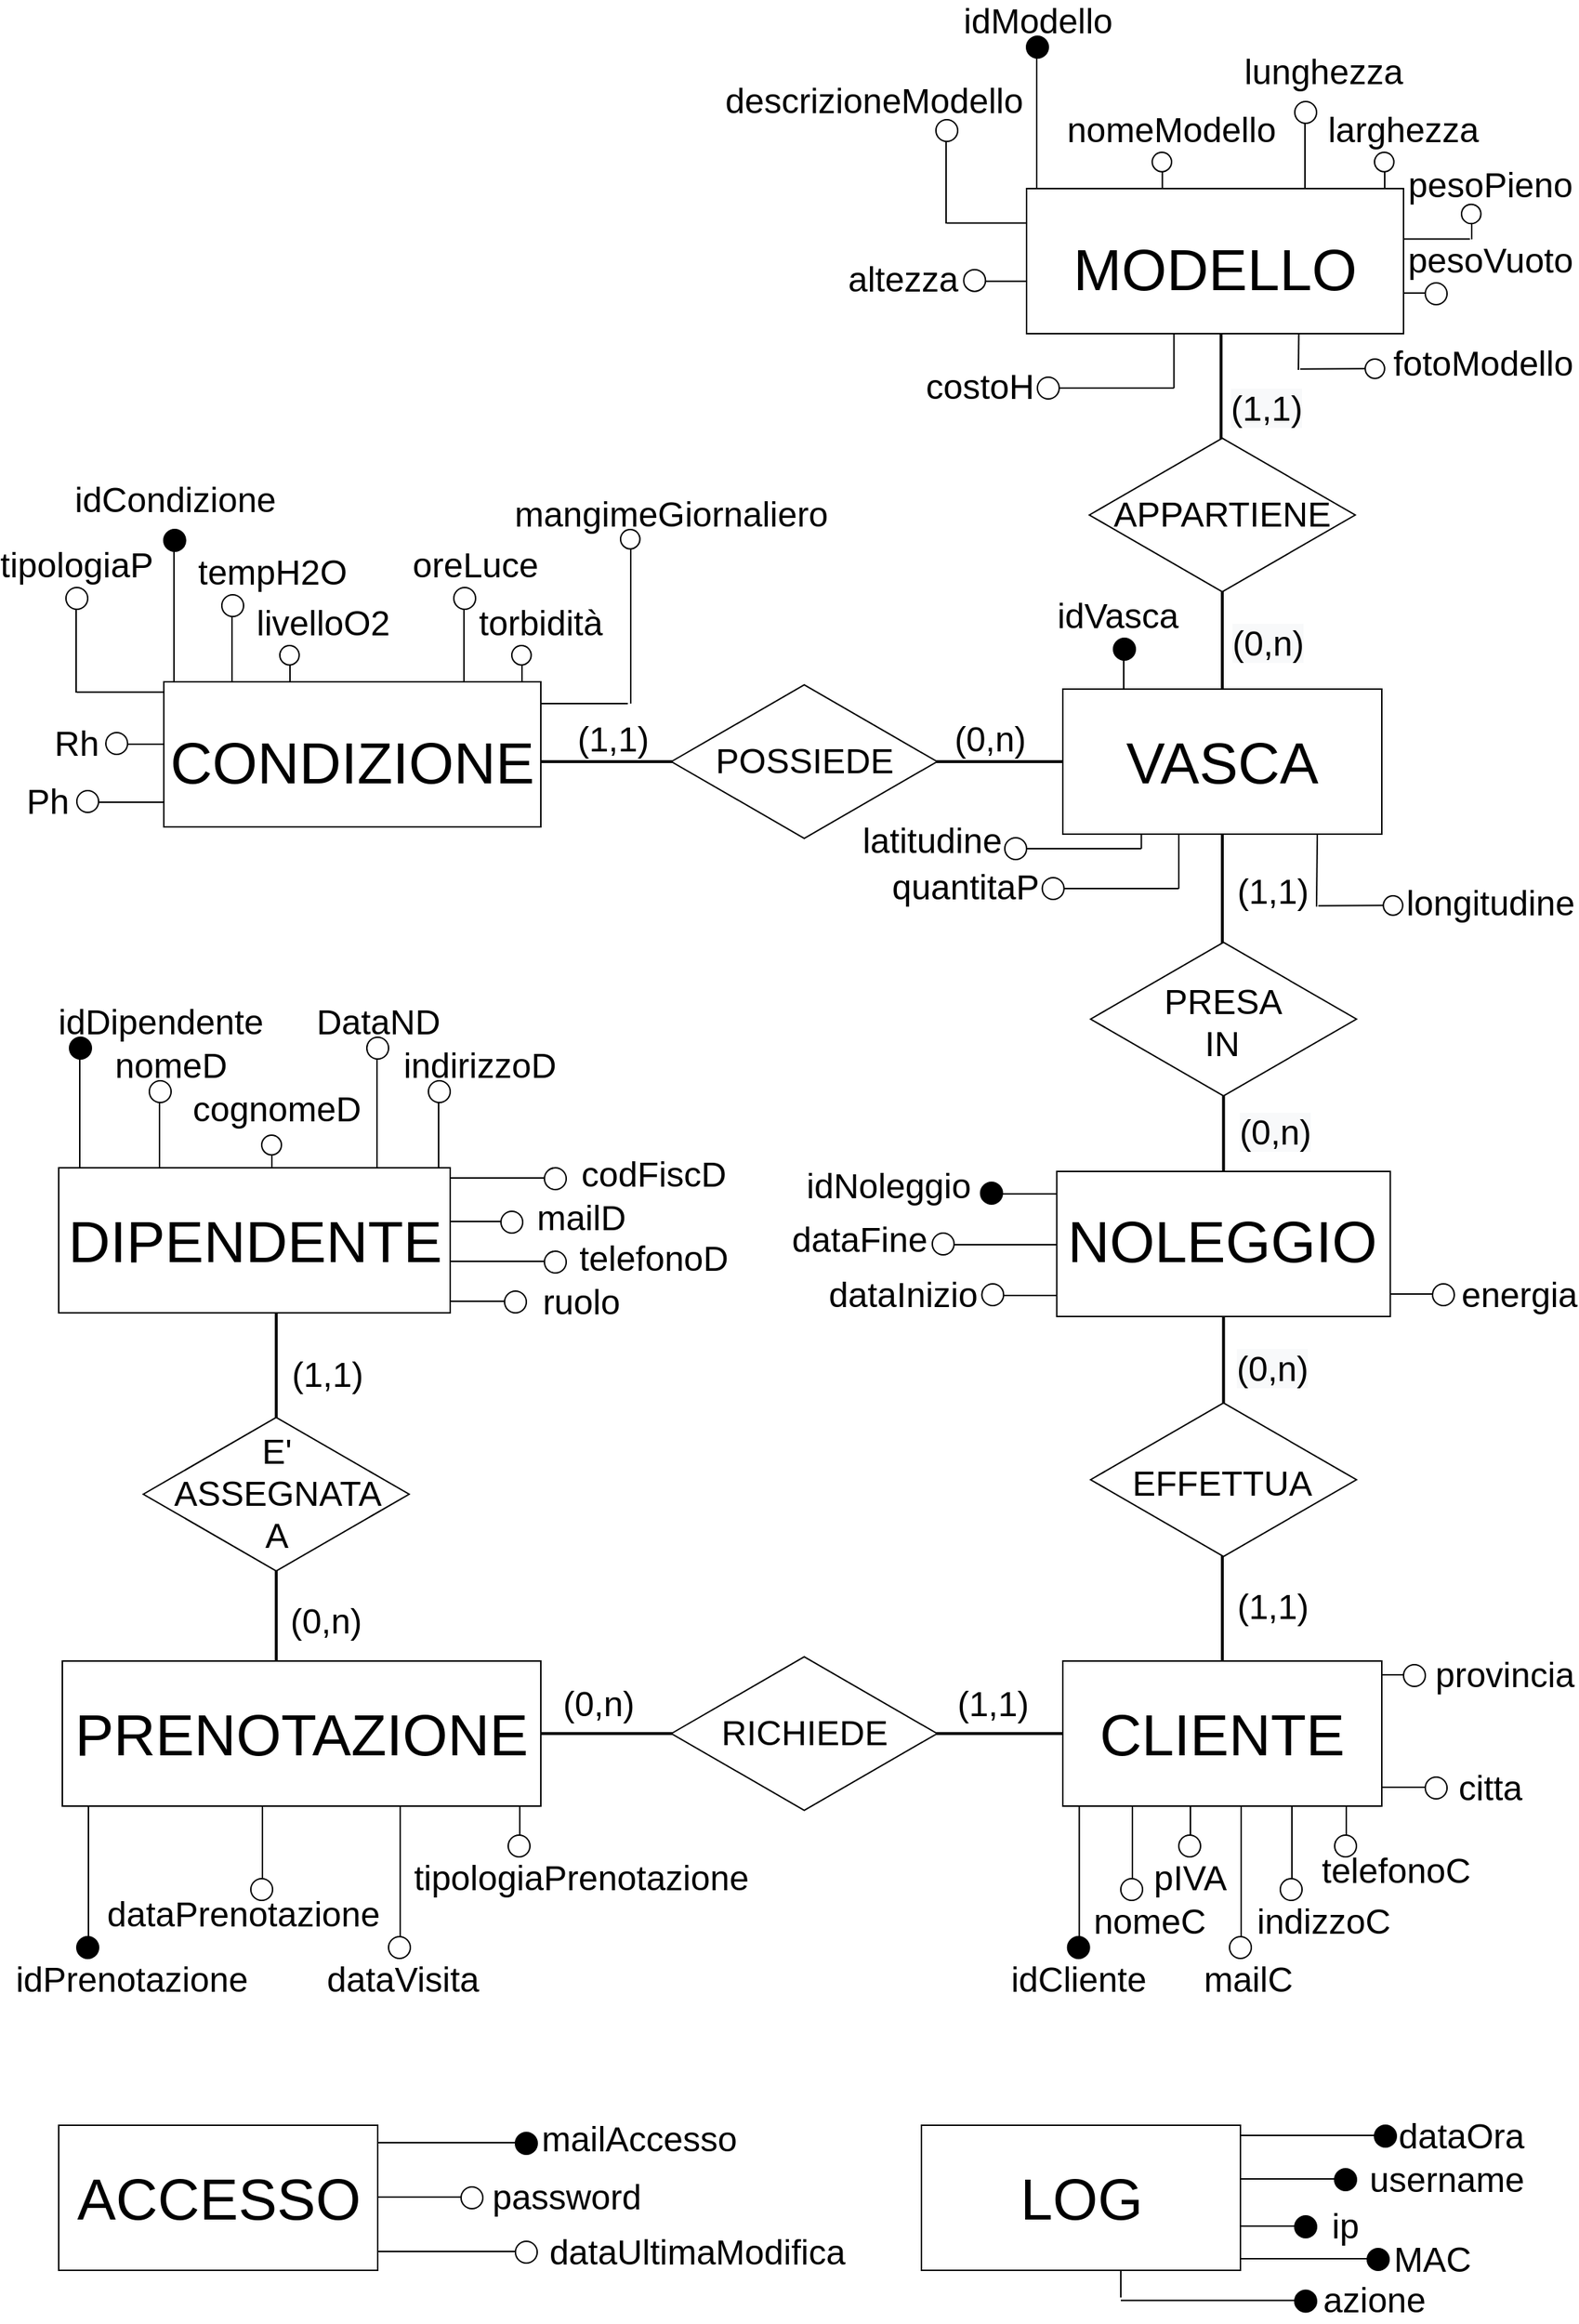 <mxfile version="14.6.13" type="device"><diagram name="Page-1" id="10a91c8b-09ff-31b1-d368-03940ed4cc9e"><mxGraphModel dx="1736" dy="1776" grid="1" gridSize="10" guides="1" tooltips="1" connect="1" arrows="1" fold="1" page="1" pageScale="1" pageWidth="1100" pageHeight="850" background="#ffffff" math="0" shadow="0"><root><mxCell id="0"/><mxCell id="1" parent="0"/><mxCell id="izpDVTCnaUQKHl_V3CF7-77" value="" style="group" vertex="1" connectable="0" parent="1"><mxGeometry x="722.5" y="-70" width="94.17" height="50" as="geometry"/></mxCell><mxCell id="izpDVTCnaUQKHl_V3CF7-78" value="" style="endArrow=none;html=1;" edge="1" parent="izpDVTCnaUQKHl_V3CF7-77"><mxGeometry width="50" height="50" relative="1" as="geometry"><mxPoint x="94.17" y="42.5" as="sourcePoint"/><mxPoint x="94.17" as="targetPoint"/></mxGeometry></mxCell><mxCell id="izpDVTCnaUQKHl_V3CF7-79" value="" style="endArrow=none;html=1;" edge="1" parent="izpDVTCnaUQKHl_V3CF7-77"><mxGeometry width="50" height="50" relative="1" as="geometry"><mxPoint x="14.17" y="42.44" as="sourcePoint"/><mxPoint x="94.17" y="42.44" as="targetPoint"/></mxGeometry></mxCell><mxCell id="izpDVTCnaUQKHl_V3CF7-80" value="" style="ellipse;whiteSpace=wrap;html=1;aspect=fixed;rotation=0;fillColor=#FFFFFF;" vertex="1" parent="izpDVTCnaUQKHl_V3CF7-77"><mxGeometry y="35" width="15" height="15" as="geometry"/></mxCell><mxCell id="izpDVTCnaUQKHl_V3CF7-74" value="" style="group;rotation=90;" vertex="1" connectable="0" parent="1"><mxGeometry x="930" y="-160" width="15" height="135" as="geometry"/></mxCell><mxCell id="izpDVTCnaUQKHl_V3CF7-75" value="" style="endArrow=none;html=1;" edge="1" parent="izpDVTCnaUQKHl_V3CF7-74"><mxGeometry width="50" height="50" relative="1" as="geometry"><mxPoint x="-60" y="67" as="sourcePoint"/><mxPoint x="60" y="67" as="targetPoint"/></mxGeometry></mxCell><mxCell id="izpDVTCnaUQKHl_V3CF7-76" value="" style="ellipse;whiteSpace=wrap;html=1;aspect=fixed;rotation=90;fillColor=#FFFFFF;" vertex="1" parent="izpDVTCnaUQKHl_V3CF7-74"><mxGeometry x="60" y="60" width="15" height="15" as="geometry"/></mxCell><mxCell id="izpDVTCnaUQKHl_V3CF7-64" value="" style="endArrow=none;html=1;" edge="1" parent="1"><mxGeometry width="50" height="50" relative="1" as="geometry"><mxPoint x="910.83" y="-130.29" as="sourcePoint"/><mxPoint x="1020.83" y="-130.29" as="targetPoint"/></mxGeometry></mxCell><mxCell id="izpDVTCnaUQKHl_V3CF7-57" value="" style="group" vertex="1" connectable="0" parent="1"><mxGeometry x="902.5" y="-90.0" width="59.413" height="55.833" as="geometry"/></mxCell><mxCell id="izpDVTCnaUQKHl_V3CF7-58" value="" style="endArrow=none;html=1;" edge="1" parent="izpDVTCnaUQKHl_V3CF7-57"><mxGeometry width="50" height="50" relative="1" as="geometry"><mxPoint y="50" as="sourcePoint"/><mxPoint x="0.5" as="targetPoint"/></mxGeometry></mxCell><mxCell id="izpDVTCnaUQKHl_V3CF7-59" value="" style="endArrow=none;html=1;entryX=0;entryY=0.5;entryDx=0;entryDy=0;" edge="1" parent="izpDVTCnaUQKHl_V3CF7-57" target="izpDVTCnaUQKHl_V3CF7-60"><mxGeometry width="50" height="50" relative="1" as="geometry"><mxPoint x="1.18" y="49.36" as="sourcePoint"/><mxPoint x="64.31" y="48.98" as="targetPoint"/></mxGeometry></mxCell><mxCell id="izpDVTCnaUQKHl_V3CF7-60" value="" style="ellipse;whiteSpace=wrap;html=1;aspect=fixed;rotation=0;fillColor=#FFFFFF;" vertex="1" parent="izpDVTCnaUQKHl_V3CF7-57"><mxGeometry x="46.08" y="42.5" width="13.333" height="13.333" as="geometry"/></mxCell><mxCell id="izpDVTCnaUQKHl_V3CF7-2" value="" style="line;strokeWidth=2;html=1;rotation=90;" vertex="1" parent="1"><mxGeometry x="789.98" y="135" width="120" height="10" as="geometry"/></mxCell><mxCell id="IkkPZkp9mk5Shjk815qB-5" value="" style="group;rotation=90;" parent="1" vertex="1" connectable="0"><mxGeometry x="915" y="792.5" width="15" height="135" as="geometry"/></mxCell><mxCell id="IkkPZkp9mk5Shjk815qB-6" value="" style="endArrow=none;html=1;" parent="IkkPZkp9mk5Shjk815qB-5" edge="1"><mxGeometry width="50" height="50" relative="1" as="geometry"><mxPoint x="-60" y="67" as="sourcePoint"/><mxPoint x="60" y="67" as="targetPoint"/></mxGeometry></mxCell><mxCell id="IkkPZkp9mk5Shjk815qB-7" value="" style="ellipse;whiteSpace=wrap;html=1;aspect=fixed;rotation=90;fillColor=#FFFFFF;" parent="IkkPZkp9mk5Shjk815qB-5" vertex="1"><mxGeometry x="60" y="60" width="15" height="15" as="geometry"/></mxCell><mxCell id="IkkPZkp9mk5Shjk815qB-1" value="" style="group;rotation=90;" parent="1" vertex="1" connectable="0"><mxGeometry x="930" y="870" width="15" height="135" as="geometry"/></mxCell><mxCell id="IkkPZkp9mk5Shjk815qB-2" value="" style="endArrow=none;html=1;" parent="IkkPZkp9mk5Shjk815qB-1" edge="1"><mxGeometry width="50" height="50" relative="1" as="geometry"><mxPoint x="-60" y="67" as="sourcePoint"/><mxPoint x="60" y="67" as="targetPoint"/></mxGeometry></mxCell><mxCell id="IkkPZkp9mk5Shjk815qB-3" value="" style="ellipse;whiteSpace=wrap;html=1;aspect=fixed;rotation=90;fillColor=#FFFFFF;" parent="IkkPZkp9mk5Shjk815qB-1" vertex="1"><mxGeometry x="60" y="60" width="15" height="15" as="geometry"/></mxCell><mxCell id="WqqBv0R-X1nAjkr2C4SO-58" value="" style="group" parent="1" vertex="1" connectable="0"><mxGeometry x="725.83" y="275" width="94.17" height="50" as="geometry"/></mxCell><mxCell id="n-FONFalLYpPNCbKh3JW-3" value="" style="endArrow=none;html=1;" parent="WqqBv0R-X1nAjkr2C4SO-58" edge="1"><mxGeometry width="50" height="50" relative="1" as="geometry"><mxPoint x="94.17" y="42.5" as="sourcePoint"/><mxPoint x="94.17" as="targetPoint"/></mxGeometry></mxCell><mxCell id="n-FONFalLYpPNCbKh3JW-1" value="" style="endArrow=none;html=1;" parent="WqqBv0R-X1nAjkr2C4SO-58" edge="1"><mxGeometry width="50" height="50" relative="1" as="geometry"><mxPoint x="14.17" y="42.44" as="sourcePoint"/><mxPoint x="94.17" y="42.44" as="targetPoint"/></mxGeometry></mxCell><mxCell id="n-FONFalLYpPNCbKh3JW-4" value="" style="ellipse;whiteSpace=wrap;html=1;aspect=fixed;rotation=0;fillColor=#FFFFFF;" parent="WqqBv0R-X1nAjkr2C4SO-58" vertex="1"><mxGeometry y="35" width="15" height="15" as="geometry"/></mxCell><mxCell id="WqqBv0R-X1nAjkr2C4SO-59" value="" style="group" parent="WqqBv0R-X1nAjkr2C4SO-58" vertex="1" connectable="0"><mxGeometry x="-25.83" y="-27.5" width="94.17" height="50" as="geometry"/></mxCell><mxCell id="WqqBv0R-X1nAjkr2C4SO-60" value="" style="endArrow=none;html=1;" parent="WqqBv0R-X1nAjkr2C4SO-59" edge="1"><mxGeometry width="50" height="50" relative="1" as="geometry"><mxPoint x="94.17" y="42.5" as="sourcePoint"/><mxPoint x="94.17" as="targetPoint"/></mxGeometry></mxCell><mxCell id="WqqBv0R-X1nAjkr2C4SO-61" value="" style="endArrow=none;html=1;" parent="WqqBv0R-X1nAjkr2C4SO-59" edge="1"><mxGeometry width="50" height="50" relative="1" as="geometry"><mxPoint x="14.17" y="42.44" as="sourcePoint"/><mxPoint x="94.17" y="42.44" as="targetPoint"/></mxGeometry></mxCell><mxCell id="WqqBv0R-X1nAjkr2C4SO-62" value="" style="ellipse;whiteSpace=wrap;html=1;aspect=fixed;rotation=0;fillColor=#FFFFFF;" parent="WqqBv0R-X1nAjkr2C4SO-59" vertex="1"><mxGeometry y="35" width="15" height="15" as="geometry"/></mxCell><mxCell id="WqqBv0R-X1nAjkr2C4SO-35" value="" style="line;strokeWidth=2;html=1;rotation=90;" parent="1" vertex="1"><mxGeometry x="117.5" y="832.5" width="160" height="10" as="geometry"/></mxCell><mxCell id="WqqBv0R-X1nAjkr2C4SO-36" value="" style="line;strokeWidth=2;html=1;rotation=90;" parent="1" vertex="1"><mxGeometry x="117.5" y="665" width="160" height="10" as="geometry"/></mxCell><mxCell id="WqqBv0R-X1nAjkr2C4SO-3" value="" style="line;strokeWidth=2;html=1;" parent="1" vertex="1"><mxGeometry x="620" y="895" width="160" height="10" as="geometry"/></mxCell><mxCell id="N0Q-yxVmatHD8NryC9iG-22" value="" style="group;rotation=-90;" parent="1" vertex="1" connectable="0"><mxGeometry x="743.33" y="460" width="15" height="135" as="geometry"/></mxCell><mxCell id="N0Q-yxVmatHD8NryC9iG-23" value="" style="endArrow=none;html=1;" parent="N0Q-yxVmatHD8NryC9iG-22" edge="1"><mxGeometry width="50" height="50" relative="1" as="geometry"><mxPoint x="75" y="68" as="sourcePoint"/><mxPoint x="-45" y="68" as="targetPoint"/></mxGeometry></mxCell><mxCell id="N0Q-yxVmatHD8NryC9iG-24" value="" style="ellipse;whiteSpace=wrap;html=1;aspect=fixed;rotation=-90;fillColor=#000000;" parent="N0Q-yxVmatHD8NryC9iG-22" vertex="1"><mxGeometry x="-60" y="60" width="15" height="15" as="geometry"/></mxCell><mxCell id="N0Q-yxVmatHD8NryC9iG-12" value="" style="group;rotation=90;" parent="1" vertex="1" connectable="0"><mxGeometry x="935" y="530" width="15" height="135" as="geometry"/></mxCell><mxCell id="N0Q-yxVmatHD8NryC9iG-13" value="" style="endArrow=none;html=1;" parent="N0Q-yxVmatHD8NryC9iG-12" edge="1"><mxGeometry width="50" height="50" relative="1" as="geometry"><mxPoint x="-60" y="67" as="sourcePoint"/><mxPoint x="60" y="67" as="targetPoint"/></mxGeometry></mxCell><mxCell id="N0Q-yxVmatHD8NryC9iG-14" value="" style="ellipse;whiteSpace=wrap;html=1;aspect=fixed;rotation=90;fillColor=#FFFFFF;" parent="N0Q-yxVmatHD8NryC9iG-12" vertex="1"><mxGeometry x="60" y="60" width="15" height="15" as="geometry"/></mxCell><mxCell id="N0Q-yxVmatHD8NryC9iG-6" value="" style="group;rotation=-90;" parent="1" vertex="1" connectable="0"><mxGeometry x="710" y="495" width="15" height="135" as="geometry"/></mxCell><mxCell id="N0Q-yxVmatHD8NryC9iG-7" value="" style="endArrow=none;html=1;" parent="N0Q-yxVmatHD8NryC9iG-6" edge="1"><mxGeometry width="50" height="50" relative="1" as="geometry"><mxPoint x="75" y="68" as="sourcePoint"/><mxPoint x="-45" y="68" as="targetPoint"/></mxGeometry></mxCell><mxCell id="N0Q-yxVmatHD8NryC9iG-8" value="" style="ellipse;whiteSpace=wrap;html=1;aspect=fixed;rotation=-90;fillColor=#FFFFFF;" parent="N0Q-yxVmatHD8NryC9iG-6" vertex="1"><mxGeometry x="-60" y="60" width="15" height="15" as="geometry"/></mxCell><mxCell id="N0Q-yxVmatHD8NryC9iG-9" value="" style="group;rotation=-90;" parent="1" vertex="1" connectable="0"><mxGeometry x="744.17" y="530" width="15" height="135" as="geometry"/></mxCell><mxCell id="N0Q-yxVmatHD8NryC9iG-10" value="" style="endArrow=none;html=1;" parent="N0Q-yxVmatHD8NryC9iG-9" edge="1"><mxGeometry width="50" height="50" relative="1" as="geometry"><mxPoint x="75" y="68" as="sourcePoint"/><mxPoint x="-45" y="68" as="targetPoint"/></mxGeometry></mxCell><mxCell id="N0Q-yxVmatHD8NryC9iG-11" value="" style="ellipse;whiteSpace=wrap;html=1;aspect=fixed;rotation=-90;fillColor=#FFFFFF;" parent="N0Q-yxVmatHD8NryC9iG-9" vertex="1"><mxGeometry x="-60" y="60" width="15" height="15" as="geometry"/></mxCell><mxCell id="N0Q-yxVmatHD8NryC9iG-5" value="" style="line;strokeWidth=2;html=1;rotation=90;" parent="1" vertex="1"><mxGeometry x="790.83" y="632.5" width="120" height="10" as="geometry"/></mxCell><mxCell id="N0Q-yxVmatHD8NryC9iG-4" value="" style="line;strokeWidth=2;html=1;rotation=90;" parent="1" vertex="1"><mxGeometry x="790.83" y="482.5" width="120" height="10" as="geometry"/></mxCell><mxCell id="wFm1ahT12NuYnM6Y-Gpw-260" value="" style="group;rotation=-90;" parent="1" vertex="1" connectable="0"><mxGeometry x="140" y="150" width="15" height="135" as="geometry"/></mxCell><mxCell id="wFm1ahT12NuYnM6Y-Gpw-261" value="" style="endArrow=none;html=1;" parent="wFm1ahT12NuYnM6Y-Gpw-260" edge="1"><mxGeometry width="50" height="50" relative="1" as="geometry"><mxPoint x="75" y="68" as="sourcePoint"/><mxPoint x="-45" y="68" as="targetPoint"/></mxGeometry></mxCell><mxCell id="wFm1ahT12NuYnM6Y-Gpw-262" value="" style="ellipse;whiteSpace=wrap;html=1;aspect=fixed;rotation=-90;fillColor=#FFFFFF;" parent="wFm1ahT12NuYnM6Y-Gpw-260" vertex="1"><mxGeometry x="-60" y="60" width="15" height="15" as="geometry"/></mxCell><mxCell id="wFm1ahT12NuYnM6Y-Gpw-263" value="" style="group;rotation=-90;" parent="1" vertex="1" connectable="0"><mxGeometry x="120" y="190" width="15" height="135" as="geometry"/></mxCell><mxCell id="wFm1ahT12NuYnM6Y-Gpw-264" value="" style="endArrow=none;html=1;" parent="wFm1ahT12NuYnM6Y-Gpw-263" edge="1"><mxGeometry width="50" height="50" relative="1" as="geometry"><mxPoint x="75" y="68" as="sourcePoint"/><mxPoint x="-45" y="68" as="targetPoint"/></mxGeometry></mxCell><mxCell id="wFm1ahT12NuYnM6Y-Gpw-265" value="" style="ellipse;whiteSpace=wrap;html=1;aspect=fixed;rotation=-90;fillColor=#FFFFFF;" parent="wFm1ahT12NuYnM6Y-Gpw-263" vertex="1"><mxGeometry x="-60" y="60" width="15" height="15" as="geometry"/></mxCell><mxCell id="wFm1ahT12NuYnM6Y-Gpw-233" value="" style="group;rotation=0;" parent="1" vertex="1" connectable="0"><mxGeometry x="360" y="150" width="15" height="120" as="geometry"/></mxCell><mxCell id="wFm1ahT12NuYnM6Y-Gpw-234" value="" style="endArrow=none;html=1;" parent="wFm1ahT12NuYnM6Y-Gpw-233" edge="1"><mxGeometry width="50" height="50" relative="1" as="geometry"><mxPoint x="7" y="120" as="sourcePoint"/><mxPoint x="7" y="13.333" as="targetPoint"/></mxGeometry></mxCell><mxCell id="wFm1ahT12NuYnM6Y-Gpw-235" value="" style="ellipse;whiteSpace=wrap;html=1;aspect=fixed;rotation=0;fillColor=#FFFFFF;" parent="wFm1ahT12NuYnM6Y-Gpw-233" vertex="1"><mxGeometry width="13.333" height="13.333" as="geometry"/></mxCell><mxCell id="wFm1ahT12NuYnM6Y-Gpw-247" value="" style="endArrow=none;html=1;" parent="1" edge="1"><mxGeometry width="50" height="50" relative="1" as="geometry"><mxPoint x="330" y="190" as="sourcePoint"/><mxPoint x="440" y="190" as="targetPoint"/></mxGeometry></mxCell><mxCell id="wFm1ahT12NuYnM6Y-Gpw-229" value="" style="group;rotation=0;" parent="1" vertex="1" connectable="0"><mxGeometry x="320" y="110" width="15" height="135" as="geometry"/></mxCell><mxCell id="wFm1ahT12NuYnM6Y-Gpw-230" value="" style="endArrow=none;html=1;" parent="wFm1ahT12NuYnM6Y-Gpw-229" edge="1"><mxGeometry width="50" height="50" relative="1" as="geometry"><mxPoint x="7" y="135" as="sourcePoint"/><mxPoint x="7" y="15" as="targetPoint"/></mxGeometry></mxCell><mxCell id="wFm1ahT12NuYnM6Y-Gpw-231" value="" style="ellipse;whiteSpace=wrap;html=1;aspect=fixed;rotation=0;fillColor=#FFFFFF;" parent="wFm1ahT12NuYnM6Y-Gpw-229" vertex="1"><mxGeometry width="15" height="15" as="geometry"/></mxCell><mxCell id="wFm1ahT12NuYnM6Y-Gpw-220" value="" style="group;rotation=0;" parent="1" vertex="1" connectable="0"><mxGeometry x="200" y="150" width="15" height="120" as="geometry"/></mxCell><mxCell id="wFm1ahT12NuYnM6Y-Gpw-221" value="" style="endArrow=none;html=1;" parent="wFm1ahT12NuYnM6Y-Gpw-220" edge="1"><mxGeometry width="50" height="50" relative="1" as="geometry"><mxPoint x="7" y="120" as="sourcePoint"/><mxPoint x="7" y="13.333" as="targetPoint"/></mxGeometry></mxCell><mxCell id="wFm1ahT12NuYnM6Y-Gpw-222" value="" style="ellipse;whiteSpace=wrap;html=1;aspect=fixed;rotation=0;fillColor=#FFFFFF;" parent="wFm1ahT12NuYnM6Y-Gpw-220" vertex="1"><mxGeometry width="13.333" height="13.333" as="geometry"/></mxCell><mxCell id="wFm1ahT12NuYnM6Y-Gpw-216" value="" style="group;rotation=0;" parent="1" vertex="1" connectable="0"><mxGeometry x="160" y="115" width="15" height="135" as="geometry"/></mxCell><mxCell id="wFm1ahT12NuYnM6Y-Gpw-217" value="" style="endArrow=none;html=1;" parent="wFm1ahT12NuYnM6Y-Gpw-216" edge="1"><mxGeometry width="50" height="50" relative="1" as="geometry"><mxPoint x="7" y="135" as="sourcePoint"/><mxPoint x="7" y="15" as="targetPoint"/></mxGeometry></mxCell><mxCell id="wFm1ahT12NuYnM6Y-Gpw-218" value="" style="ellipse;whiteSpace=wrap;html=1;aspect=fixed;rotation=0;fillColor=#FFFFFF;" parent="wFm1ahT12NuYnM6Y-Gpw-216" vertex="1"><mxGeometry width="15" height="15" as="geometry"/></mxCell><mxCell id="wFm1ahT12NuYnM6Y-Gpw-252" value="" style="endArrow=none;html=1;" parent="1" edge="1"><mxGeometry width="50" height="50" relative="1" as="geometry"><mxPoint x="60" y="182.08" as="sourcePoint"/><mxPoint x="140" y="182.08" as="targetPoint"/></mxGeometry></mxCell><mxCell id="wFm1ahT12NuYnM6Y-Gpw-177" value="" style="group;rotation=0;" parent="1" vertex="1" connectable="0"><mxGeometry x="55" y="420" width="15" height="135" as="geometry"/></mxCell><mxCell id="wFm1ahT12NuYnM6Y-Gpw-178" value="" style="endArrow=none;html=1;" parent="wFm1ahT12NuYnM6Y-Gpw-177" edge="1"><mxGeometry width="50" height="50" relative="1" as="geometry"><mxPoint x="7" y="135" as="sourcePoint"/><mxPoint x="7" y="15" as="targetPoint"/></mxGeometry></mxCell><mxCell id="wFm1ahT12NuYnM6Y-Gpw-179" value="" style="ellipse;whiteSpace=wrap;html=1;aspect=fixed;rotation=0;fillColor=#000000;" parent="wFm1ahT12NuYnM6Y-Gpw-177" vertex="1"><mxGeometry width="15" height="15" as="geometry"/></mxCell><mxCell id="wFm1ahT12NuYnM6Y-Gpw-181" value="" style="group;rotation=0;" parent="1" vertex="1" connectable="0"><mxGeometry x="110" y="450" width="15" height="135" as="geometry"/></mxCell><mxCell id="wFm1ahT12NuYnM6Y-Gpw-182" value="" style="endArrow=none;html=1;" parent="wFm1ahT12NuYnM6Y-Gpw-181" edge="1"><mxGeometry width="50" height="50" relative="1" as="geometry"><mxPoint x="7" y="135" as="sourcePoint"/><mxPoint x="7" y="15" as="targetPoint"/></mxGeometry></mxCell><mxCell id="wFm1ahT12NuYnM6Y-Gpw-183" value="" style="ellipse;whiteSpace=wrap;html=1;aspect=fixed;rotation=0;fillColor=#FFFFFF;" parent="wFm1ahT12NuYnM6Y-Gpw-181" vertex="1"><mxGeometry width="15" height="15" as="geometry"/></mxCell><mxCell id="wFm1ahT12NuYnM6Y-Gpw-185" value="" style="group;rotation=0;" parent="1" vertex="1" connectable="0"><mxGeometry x="187.5" y="487.5" width="15" height="122.5" as="geometry"/></mxCell><mxCell id="wFm1ahT12NuYnM6Y-Gpw-186" value="" style="endArrow=none;html=1;" parent="wFm1ahT12NuYnM6Y-Gpw-185" edge="1"><mxGeometry width="50" height="50" relative="1" as="geometry"><mxPoint x="7" y="122.5" as="sourcePoint"/><mxPoint x="7" y="13.611" as="targetPoint"/></mxGeometry></mxCell><mxCell id="wFm1ahT12NuYnM6Y-Gpw-187" value="" style="ellipse;whiteSpace=wrap;html=1;aspect=fixed;rotation=0;fillColor=#FFFFFF;" parent="wFm1ahT12NuYnM6Y-Gpw-185" vertex="1"><mxGeometry width="13.611" height="13.611" as="geometry"/></mxCell><mxCell id="wFm1ahT12NuYnM6Y-Gpw-190" value="" style="group;rotation=0;" parent="1" vertex="1" connectable="0"><mxGeometry x="260" y="420" width="15" height="135" as="geometry"/></mxCell><mxCell id="wFm1ahT12NuYnM6Y-Gpw-191" value="" style="endArrow=none;html=1;" parent="wFm1ahT12NuYnM6Y-Gpw-190" edge="1"><mxGeometry width="50" height="50" relative="1" as="geometry"><mxPoint x="7" y="135" as="sourcePoint"/><mxPoint x="7" y="15" as="targetPoint"/></mxGeometry></mxCell><mxCell id="wFm1ahT12NuYnM6Y-Gpw-192" value="" style="ellipse;whiteSpace=wrap;html=1;aspect=fixed;rotation=0;fillColor=#FFFFFF;" parent="wFm1ahT12NuYnM6Y-Gpw-190" vertex="1"><mxGeometry width="15" height="15" as="geometry"/></mxCell><mxCell id="wFm1ahT12NuYnM6Y-Gpw-196" value="" style="group;rotation=0;" parent="1" vertex="1" connectable="0"><mxGeometry x="302.5" y="450" width="15" height="135" as="geometry"/></mxCell><mxCell id="wFm1ahT12NuYnM6Y-Gpw-197" value="" style="endArrow=none;html=1;" parent="wFm1ahT12NuYnM6Y-Gpw-196" edge="1"><mxGeometry width="50" height="50" relative="1" as="geometry"><mxPoint x="7" y="135" as="sourcePoint"/><mxPoint x="7" y="15" as="targetPoint"/></mxGeometry></mxCell><mxCell id="wFm1ahT12NuYnM6Y-Gpw-198" value="" style="ellipse;whiteSpace=wrap;html=1;aspect=fixed;rotation=0;fillColor=#FFFFFF;" parent="wFm1ahT12NuYnM6Y-Gpw-196" vertex="1"><mxGeometry width="15" height="15" as="geometry"/></mxCell><mxCell id="wFm1ahT12NuYnM6Y-Gpw-200" value="" style="group;rotation=90;" parent="1" vertex="1" connectable="0"><mxGeometry x="322.5" y="450" width="15" height="135" as="geometry"/></mxCell><mxCell id="wFm1ahT12NuYnM6Y-Gpw-201" value="" style="endArrow=none;html=1;" parent="wFm1ahT12NuYnM6Y-Gpw-200" edge="1"><mxGeometry width="50" height="50" relative="1" as="geometry"><mxPoint x="-60" y="67" as="sourcePoint"/><mxPoint x="60" y="67" as="targetPoint"/></mxGeometry></mxCell><mxCell id="wFm1ahT12NuYnM6Y-Gpw-202" value="" style="ellipse;whiteSpace=wrap;html=1;aspect=fixed;rotation=90;fillColor=#FFFFFF;" parent="wFm1ahT12NuYnM6Y-Gpw-200" vertex="1"><mxGeometry x="60" y="60" width="15" height="15" as="geometry"/></mxCell><mxCell id="wFm1ahT12NuYnM6Y-Gpw-203" value="" style="group;rotation=90;" parent="1" vertex="1" connectable="0"><mxGeometry x="292.5" y="480" width="15" height="135" as="geometry"/></mxCell><mxCell id="wFm1ahT12NuYnM6Y-Gpw-204" value="" style="endArrow=none;html=1;" parent="wFm1ahT12NuYnM6Y-Gpw-203" edge="1"><mxGeometry width="50" height="50" relative="1" as="geometry"><mxPoint x="-60" y="67" as="sourcePoint"/><mxPoint x="60" y="67" as="targetPoint"/></mxGeometry></mxCell><mxCell id="wFm1ahT12NuYnM6Y-Gpw-205" value="" style="ellipse;whiteSpace=wrap;html=1;aspect=fixed;rotation=90;fillColor=#FFFFFF;" parent="wFm1ahT12NuYnM6Y-Gpw-203" vertex="1"><mxGeometry x="60" y="60" width="15" height="15" as="geometry"/></mxCell><mxCell id="wFm1ahT12NuYnM6Y-Gpw-206" value="" style="group;rotation=90;" parent="1" vertex="1" connectable="0"><mxGeometry x="322.5" y="507.5" width="15" height="135" as="geometry"/></mxCell><mxCell id="wFm1ahT12NuYnM6Y-Gpw-207" value="" style="endArrow=none;html=1;" parent="wFm1ahT12NuYnM6Y-Gpw-206" edge="1"><mxGeometry width="50" height="50" relative="1" as="geometry"><mxPoint x="-60" y="67" as="sourcePoint"/><mxPoint x="60" y="67" as="targetPoint"/></mxGeometry></mxCell><mxCell id="wFm1ahT12NuYnM6Y-Gpw-208" value="" style="ellipse;whiteSpace=wrap;html=1;aspect=fixed;rotation=90;fillColor=#FFFFFF;" parent="wFm1ahT12NuYnM6Y-Gpw-206" vertex="1"><mxGeometry x="60" y="60" width="15" height="15" as="geometry"/></mxCell><mxCell id="wFm1ahT12NuYnM6Y-Gpw-212" value="" style="group;rotation=90;" parent="1" vertex="1" connectable="0"><mxGeometry x="295" y="535" width="15" height="135" as="geometry"/></mxCell><mxCell id="wFm1ahT12NuYnM6Y-Gpw-213" value="" style="endArrow=none;html=1;" parent="wFm1ahT12NuYnM6Y-Gpw-212" edge="1"><mxGeometry width="50" height="50" relative="1" as="geometry"><mxPoint x="-60" y="67" as="sourcePoint"/><mxPoint x="60" y="67" as="targetPoint"/></mxGeometry></mxCell><mxCell id="wFm1ahT12NuYnM6Y-Gpw-214" value="" style="ellipse;whiteSpace=wrap;html=1;aspect=fixed;rotation=90;fillColor=#FFFFFF;" parent="wFm1ahT12NuYnM6Y-Gpw-212" vertex="1"><mxGeometry x="60" y="60" width="15" height="15" as="geometry"/></mxCell><mxCell id="wFm1ahT12NuYnM6Y-Gpw-165" value="" style="group;rotation=90;" parent="1" vertex="1" connectable="0"><mxGeometry x="302.5" y="1115" width="15" height="135" as="geometry"/></mxCell><mxCell id="wFm1ahT12NuYnM6Y-Gpw-166" value="" style="endArrow=none;html=1;" parent="wFm1ahT12NuYnM6Y-Gpw-165" edge="1"><mxGeometry width="50" height="50" relative="1" as="geometry"><mxPoint x="-60" y="67" as="sourcePoint"/><mxPoint x="60" y="67" as="targetPoint"/></mxGeometry></mxCell><mxCell id="wFm1ahT12NuYnM6Y-Gpw-167" value="" style="ellipse;whiteSpace=wrap;html=1;aspect=fixed;rotation=90;fillColor=#000000;" parent="wFm1ahT12NuYnM6Y-Gpw-165" vertex="1"><mxGeometry x="60" y="60" width="15" height="15" as="geometry"/></mxCell><mxCell id="wFm1ahT12NuYnM6Y-Gpw-169" value="" style="group;rotation=90;" parent="1" vertex="1" connectable="0"><mxGeometry x="265" y="1152.5" width="15" height="135" as="geometry"/></mxCell><mxCell id="wFm1ahT12NuYnM6Y-Gpw-170" value="" style="endArrow=none;html=1;" parent="wFm1ahT12NuYnM6Y-Gpw-169" edge="1"><mxGeometry width="50" height="50" relative="1" as="geometry"><mxPoint x="-60" y="67" as="sourcePoint"/><mxPoint x="60" y="67" as="targetPoint"/></mxGeometry></mxCell><mxCell id="wFm1ahT12NuYnM6Y-Gpw-171" value="" style="ellipse;whiteSpace=wrap;html=1;aspect=fixed;rotation=90;fillColor=#FFFFFF;" parent="wFm1ahT12NuYnM6Y-Gpw-169" vertex="1"><mxGeometry x="60" y="60" width="15" height="15" as="geometry"/></mxCell><mxCell id="wFm1ahT12NuYnM6Y-Gpw-172" value="" style="group;rotation=90;" parent="1" vertex="1" connectable="0"><mxGeometry x="302.5" y="1190" width="15" height="135" as="geometry"/></mxCell><mxCell id="wFm1ahT12NuYnM6Y-Gpw-173" value="" style="endArrow=none;html=1;" parent="wFm1ahT12NuYnM6Y-Gpw-172" edge="1"><mxGeometry width="50" height="50" relative="1" as="geometry"><mxPoint x="-60" y="67" as="sourcePoint"/><mxPoint x="60" y="67" as="targetPoint"/></mxGeometry></mxCell><mxCell id="wFm1ahT12NuYnM6Y-Gpw-174" value="" style="ellipse;whiteSpace=wrap;html=1;aspect=fixed;rotation=90;fillColor=#FFFFFF;" parent="wFm1ahT12NuYnM6Y-Gpw-172" vertex="1"><mxGeometry x="60" y="60" width="15" height="15" as="geometry"/></mxCell><mxCell id="wFm1ahT12NuYnM6Y-Gpw-146" value="" style="group;rotation=90;" parent="1" vertex="1" connectable="0"><mxGeometry x="867.5" y="1140" width="15" height="135" as="geometry"/></mxCell><mxCell id="wFm1ahT12NuYnM6Y-Gpw-147" value="" style="endArrow=none;html=1;" parent="wFm1ahT12NuYnM6Y-Gpw-146" edge="1"><mxGeometry width="50" height="50" relative="1" as="geometry"><mxPoint x="-60" y="67" as="sourcePoint"/><mxPoint x="60" y="67" as="targetPoint"/></mxGeometry></mxCell><mxCell id="wFm1ahT12NuYnM6Y-Gpw-148" value="" style="ellipse;whiteSpace=wrap;html=1;aspect=fixed;rotation=90;fillColor=#000000;" parent="wFm1ahT12NuYnM6Y-Gpw-146" vertex="1"><mxGeometry x="60" y="60" width="15" height="15" as="geometry"/></mxCell><mxCell id="wFm1ahT12NuYnM6Y-Gpw-149" value="" style="group;rotation=90;" parent="1" vertex="1" connectable="0"><mxGeometry x="840" y="1172.5" width="15" height="135" as="geometry"/></mxCell><mxCell id="wFm1ahT12NuYnM6Y-Gpw-150" value="" style="endArrow=none;html=1;" parent="wFm1ahT12NuYnM6Y-Gpw-149" edge="1"><mxGeometry width="50" height="50" relative="1" as="geometry"><mxPoint x="-60" y="67" as="sourcePoint"/><mxPoint x="60" y="67" as="targetPoint"/></mxGeometry></mxCell><mxCell id="wFm1ahT12NuYnM6Y-Gpw-151" value="" style="ellipse;whiteSpace=wrap;html=1;aspect=fixed;rotation=90;fillColor=#000000;" parent="wFm1ahT12NuYnM6Y-Gpw-149" vertex="1"><mxGeometry x="60" y="60" width="15" height="15" as="geometry"/></mxCell><mxCell id="wFm1ahT12NuYnM6Y-Gpw-154" value="" style="group;rotation=90;" parent="1" vertex="1" connectable="0"><mxGeometry x="890" y="1195" width="15" height="135" as="geometry"/></mxCell><mxCell id="wFm1ahT12NuYnM6Y-Gpw-155" value="" style="endArrow=none;html=1;" parent="wFm1ahT12NuYnM6Y-Gpw-154" edge="1"><mxGeometry width="50" height="50" relative="1" as="geometry"><mxPoint x="-60" y="67" as="sourcePoint"/><mxPoint x="60" y="67" as="targetPoint"/></mxGeometry></mxCell><mxCell id="wFm1ahT12NuYnM6Y-Gpw-156" value="" style="ellipse;whiteSpace=wrap;html=1;aspect=fixed;rotation=90;fillColor=#000000;" parent="wFm1ahT12NuYnM6Y-Gpw-154" vertex="1"><mxGeometry x="60" y="60" width="15" height="15" as="geometry"/></mxCell><mxCell id="wFm1ahT12NuYnM6Y-Gpw-164" value="" style="endArrow=none;html=1;" parent="1" edge="1"><mxGeometry width="50" height="50" relative="1" as="geometry"><mxPoint x="780" y="1288.75" as="sourcePoint"/><mxPoint x="780" y="1238.75" as="targetPoint"/></mxGeometry></mxCell><mxCell id="wFm1ahT12NuYnM6Y-Gpw-141" value="" style="group;rotation=90;" parent="1" vertex="1" connectable="0"><mxGeometry x="895" y="1110" width="15" height="135" as="geometry"/></mxCell><mxCell id="wFm1ahT12NuYnM6Y-Gpw-142" value="" style="endArrow=none;html=1;" parent="wFm1ahT12NuYnM6Y-Gpw-141" edge="1"><mxGeometry width="50" height="50" relative="1" as="geometry"><mxPoint x="-60" y="67" as="sourcePoint"/><mxPoint x="60" y="67" as="targetPoint"/></mxGeometry></mxCell><mxCell id="wFm1ahT12NuYnM6Y-Gpw-143" value="" style="ellipse;whiteSpace=wrap;html=1;aspect=fixed;rotation=90;fillColor=#000000;" parent="wFm1ahT12NuYnM6Y-Gpw-141" vertex="1"><mxGeometry x="60" y="60" width="15" height="15" as="geometry"/></mxCell><mxCell id="wFm1ahT12NuYnM6Y-Gpw-131" value="" style="group;rotation=0;" parent="1" vertex="1" connectable="0"><mxGeometry x="120" y="70" width="15" height="135" as="geometry"/></mxCell><mxCell id="wFm1ahT12NuYnM6Y-Gpw-132" value="" style="endArrow=none;html=1;" parent="wFm1ahT12NuYnM6Y-Gpw-131" edge="1"><mxGeometry width="50" height="50" relative="1" as="geometry"><mxPoint x="7" y="135" as="sourcePoint"/><mxPoint x="7" y="15" as="targetPoint"/></mxGeometry></mxCell><mxCell id="wFm1ahT12NuYnM6Y-Gpw-133" value="" style="ellipse;whiteSpace=wrap;html=1;aspect=fixed;rotation=0;fillColor=#000000;" parent="wFm1ahT12NuYnM6Y-Gpw-131" vertex="1"><mxGeometry width="15" height="15" as="geometry"/></mxCell><mxCell id="wFm1ahT12NuYnM6Y-Gpw-117" value="" style="group;rotation=-180;" parent="1" vertex="1" connectable="0"><mxGeometry x="927.5" y="850" width="15" height="135" as="geometry"/></mxCell><mxCell id="wFm1ahT12NuYnM6Y-Gpw-118" value="" style="endArrow=none;html=1;" parent="wFm1ahT12NuYnM6Y-Gpw-117" edge="1"><mxGeometry width="50" height="50" relative="1" as="geometry"><mxPoint x="8" as="sourcePoint"/><mxPoint x="8" y="120" as="targetPoint"/></mxGeometry></mxCell><mxCell id="wFm1ahT12NuYnM6Y-Gpw-119" value="" style="ellipse;whiteSpace=wrap;html=1;aspect=fixed;rotation=-180;fillColor=#FFFFFF;" parent="wFm1ahT12NuYnM6Y-Gpw-117" vertex="1"><mxGeometry y="120" width="15" height="15" as="geometry"/></mxCell><mxCell id="wFm1ahT12NuYnM6Y-Gpw-109" value="" style="group;rotation=-180;" parent="1" vertex="1" connectable="0"><mxGeometry x="890" y="880" width="15" height="135" as="geometry"/></mxCell><mxCell id="wFm1ahT12NuYnM6Y-Gpw-110" value="" style="endArrow=none;html=1;" parent="wFm1ahT12NuYnM6Y-Gpw-109" edge="1"><mxGeometry width="50" height="50" relative="1" as="geometry"><mxPoint x="8" as="sourcePoint"/><mxPoint x="8" y="120" as="targetPoint"/></mxGeometry></mxCell><mxCell id="wFm1ahT12NuYnM6Y-Gpw-111" value="" style="ellipse;whiteSpace=wrap;html=1;aspect=fixed;rotation=-180;fillColor=#FFFFFF;" parent="wFm1ahT12NuYnM6Y-Gpw-109" vertex="1"><mxGeometry y="120" width="15" height="15" as="geometry"/></mxCell><mxCell id="wFm1ahT12NuYnM6Y-Gpw-104" value="" style="group;rotation=-180;" parent="1" vertex="1" connectable="0"><mxGeometry x="855" y="920" width="15" height="135" as="geometry"/></mxCell><mxCell id="wFm1ahT12NuYnM6Y-Gpw-105" value="" style="endArrow=none;html=1;" parent="wFm1ahT12NuYnM6Y-Gpw-104" edge="1"><mxGeometry width="50" height="50" relative="1" as="geometry"><mxPoint x="8" as="sourcePoint"/><mxPoint x="8" y="120" as="targetPoint"/></mxGeometry></mxCell><mxCell id="wFm1ahT12NuYnM6Y-Gpw-106" value="" style="ellipse;whiteSpace=wrap;html=1;aspect=fixed;rotation=-180;fillColor=#FFFFFF;" parent="wFm1ahT12NuYnM6Y-Gpw-104" vertex="1"><mxGeometry y="120" width="15" height="15" as="geometry"/></mxCell><mxCell id="wFm1ahT12NuYnM6Y-Gpw-99" value="" style="group;rotation=-180;" parent="1" vertex="1" connectable="0"><mxGeometry x="820" y="850" width="15" height="135" as="geometry"/></mxCell><mxCell id="wFm1ahT12NuYnM6Y-Gpw-100" value="" style="endArrow=none;html=1;" parent="wFm1ahT12NuYnM6Y-Gpw-99" edge="1"><mxGeometry width="50" height="50" relative="1" as="geometry"><mxPoint x="8" as="sourcePoint"/><mxPoint x="8" y="120" as="targetPoint"/></mxGeometry></mxCell><mxCell id="wFm1ahT12NuYnM6Y-Gpw-101" value="" style="ellipse;whiteSpace=wrap;html=1;aspect=fixed;rotation=-180;fillColor=#FFFFFF;" parent="wFm1ahT12NuYnM6Y-Gpw-99" vertex="1"><mxGeometry y="120" width="15" height="15" as="geometry"/></mxCell><mxCell id="wFm1ahT12NuYnM6Y-Gpw-39" value="" style="group;rotation=-180;" parent="1" vertex="1" connectable="0"><mxGeometry x="780" y="880" width="15" height="135" as="geometry"/></mxCell><mxCell id="wFm1ahT12NuYnM6Y-Gpw-40" value="" style="endArrow=none;html=1;" parent="wFm1ahT12NuYnM6Y-Gpw-39" edge="1"><mxGeometry width="50" height="50" relative="1" as="geometry"><mxPoint x="8" as="sourcePoint"/><mxPoint x="8" y="120" as="targetPoint"/></mxGeometry></mxCell><mxCell id="wFm1ahT12NuYnM6Y-Gpw-41" value="" style="ellipse;whiteSpace=wrap;html=1;aspect=fixed;rotation=-180;fillColor=#FFFFFF;" parent="wFm1ahT12NuYnM6Y-Gpw-39" vertex="1"><mxGeometry y="120" width="15" height="15" as="geometry"/></mxCell><mxCell id="wFm1ahT12NuYnM6Y-Gpw-33" value="" style="group;rotation=0;" parent="1" vertex="1" connectable="0"><mxGeometry x="775" y="145" width="15" height="135" as="geometry"/></mxCell><mxCell id="wFm1ahT12NuYnM6Y-Gpw-34" value="" style="endArrow=none;html=1;" parent="wFm1ahT12NuYnM6Y-Gpw-33" edge="1"><mxGeometry width="50" height="50" relative="1" as="geometry"><mxPoint x="7" y="135" as="sourcePoint"/><mxPoint x="7" y="15" as="targetPoint"/></mxGeometry></mxCell><mxCell id="wFm1ahT12NuYnM6Y-Gpw-35" value="" style="ellipse;whiteSpace=wrap;html=1;aspect=fixed;rotation=0;fillColor=#000000;" parent="wFm1ahT12NuYnM6Y-Gpw-33" vertex="1"><mxGeometry width="15" height="15" as="geometry"/></mxCell><mxCell id="wFm1ahT12NuYnM6Y-Gpw-30" value="" style="group;rotation=-180;" parent="1" vertex="1" connectable="0"><mxGeometry x="743.33" y="920" width="15" height="135" as="geometry"/></mxCell><mxCell id="wFm1ahT12NuYnM6Y-Gpw-31" value="" style="endArrow=none;html=1;" parent="wFm1ahT12NuYnM6Y-Gpw-30" edge="1"><mxGeometry width="50" height="50" relative="1" as="geometry"><mxPoint x="8" as="sourcePoint"/><mxPoint x="8" y="120" as="targetPoint"/></mxGeometry></mxCell><mxCell id="wFm1ahT12NuYnM6Y-Gpw-32" value="" style="ellipse;whiteSpace=wrap;html=1;aspect=fixed;rotation=-180;fillColor=#000000;" parent="wFm1ahT12NuYnM6Y-Gpw-30" vertex="1"><mxGeometry y="120" width="15" height="15" as="geometry"/></mxCell><mxCell id="wFm1ahT12NuYnM6Y-Gpw-14" value="" style="line;strokeWidth=2;html=1;rotation=90;" parent="1" vertex="1"><mxGeometry x="790" y="290" width="120" height="10" as="geometry"/></mxCell><mxCell id="wFm1ahT12NuYnM6Y-Gpw-15" value="" style="line;strokeWidth=2;html=1;rotation=90;" parent="1" vertex="1"><mxGeometry x="770.0" y="790" width="160" height="10" as="geometry"/></mxCell><mxCell id="wFm1ahT12NuYnM6Y-Gpw-11" value="" style="line;strokeWidth=2;html=1;" parent="1" vertex="1"><mxGeometry x="350" y="225" width="160" height="10" as="geometry"/></mxCell><mxCell id="wFm1ahT12NuYnM6Y-Gpw-13" value="" style="line;strokeWidth=2;html=1;" parent="1" vertex="1"><mxGeometry x="620" y="225" width="160" height="10" as="geometry"/></mxCell><mxCell id="wFm1ahT12NuYnM6Y-Gpw-1" value="" style="rounded=0;whiteSpace=wrap;html=1;" parent="1" vertex="1"><mxGeometry x="120" y="175" width="260" height="100" as="geometry"/></mxCell><mxCell id="wFm1ahT12NuYnM6Y-Gpw-4" value="" style="rounded=0;whiteSpace=wrap;html=1;" parent="1" vertex="1"><mxGeometry x="740" y="180" width="220" height="100" as="geometry"/></mxCell><mxCell id="wFm1ahT12NuYnM6Y-Gpw-5" value="" style="rounded=0;whiteSpace=wrap;html=1;" parent="1" vertex="1"><mxGeometry x="739.99" y="850" width="220" height="100" as="geometry"/></mxCell><mxCell id="wFm1ahT12NuYnM6Y-Gpw-6" value="" style="html=1;whiteSpace=wrap;aspect=fixed;shape=isoRectangle;" parent="1" vertex="1"><mxGeometry x="470" y="175" width="183.33" height="110" as="geometry"/></mxCell><mxCell id="wFm1ahT12NuYnM6Y-Gpw-7" value="" style="html=1;whiteSpace=wrap;aspect=fixed;shape=isoRectangle;" parent="1" vertex="1"><mxGeometry x="759.17" y="352.5" width="183.33" height="110" as="geometry"/></mxCell><mxCell id="wFm1ahT12NuYnM6Y-Gpw-16" value="&lt;font style=&quot;font-size: 40px&quot;&gt;CONDIZIONE&lt;/font&gt;" style="text;html=1;strokeColor=none;fillColor=none;align=center;verticalAlign=middle;whiteSpace=wrap;rounded=0;" parent="1" vertex="1"><mxGeometry x="230" y="220" width="40" height="20" as="geometry"/></mxCell><mxCell id="wFm1ahT12NuYnM6Y-Gpw-19" value="&lt;font style=&quot;font-size: 40px&quot;&gt;VASCA&lt;/font&gt;" style="text;html=1;strokeColor=none;fillColor=none;align=center;verticalAlign=middle;whiteSpace=wrap;rounded=0;" parent="1" vertex="1"><mxGeometry x="829.99" y="220" width="40" height="20" as="geometry"/></mxCell><mxCell id="wFm1ahT12NuYnM6Y-Gpw-20" value="&lt;font style=&quot;font-size: 40px&quot;&gt;CLIENTE&lt;/font&gt;" style="text;html=1;strokeColor=none;fillColor=none;align=center;verticalAlign=middle;whiteSpace=wrap;rounded=0;" parent="1" vertex="1"><mxGeometry x="829.99" y="890" width="40" height="20" as="geometry"/></mxCell><mxCell id="wFm1ahT12NuYnM6Y-Gpw-22" value="&lt;font style=&quot;font-size: 24px&quot;&gt;POSSIEDE&lt;/font&gt;" style="text;html=1;strokeColor=none;fillColor=none;align=center;verticalAlign=middle;whiteSpace=wrap;rounded=0;" parent="1" vertex="1"><mxGeometry x="541.67" y="220" width="40" height="20" as="geometry"/></mxCell><mxCell id="wFm1ahT12NuYnM6Y-Gpw-48" value="&lt;span style=&quot;font-size: 24px&quot;&gt;(0,n)&lt;/span&gt;" style="text;html=1;strokeColor=none;fillColor=none;align=center;verticalAlign=middle;whiteSpace=wrap;rounded=0;" parent="1" vertex="1"><mxGeometry x="670" y="205" width="40" height="20" as="geometry"/></mxCell><mxCell id="wFm1ahT12NuYnM6Y-Gpw-50" value="&lt;span style=&quot;font-size: 24px&quot;&gt;(1,1)&lt;/span&gt;" style="text;html=1;strokeColor=none;fillColor=none;align=center;verticalAlign=middle;whiteSpace=wrap;rounded=0;" parent="1" vertex="1"><mxGeometry x="410" y="205" width="40" height="20" as="geometry"/></mxCell><mxCell id="wFm1ahT12NuYnM6Y-Gpw-51" value="&lt;span style=&quot;font-size: 24px&quot;&gt;(1,1)&lt;/span&gt;" style="text;html=1;strokeColor=none;fillColor=none;align=center;verticalAlign=middle;whiteSpace=wrap;rounded=0;" parent="1" vertex="1"><mxGeometry x="865" y="310" width="40" height="20" as="geometry"/></mxCell><mxCell id="wFm1ahT12NuYnM6Y-Gpw-52" value="&lt;span style=&quot;font-size: 24px&quot;&gt;(1,1)&lt;/span&gt;" style="text;html=1;strokeColor=none;fillColor=none;align=center;verticalAlign=middle;whiteSpace=wrap;rounded=0;" parent="1" vertex="1"><mxGeometry x="865" y="802.5" width="40" height="20" as="geometry"/></mxCell><mxCell id="wFm1ahT12NuYnM6Y-Gpw-54" value="&lt;span style=&quot;font-size: 24px&quot;&gt;idVasca&lt;/span&gt;" style="text;html=1;strokeColor=none;fillColor=none;align=center;verticalAlign=middle;whiteSpace=wrap;rounded=0;" parent="1" vertex="1"><mxGeometry x="758.32" y="120" width="40" height="20" as="geometry"/></mxCell><mxCell id="wFm1ahT12NuYnM6Y-Gpw-56" value="&lt;span style=&quot;font-size: 24px&quot;&gt;idCliente&lt;/span&gt;" style="text;html=1;strokeColor=none;fillColor=none;align=center;verticalAlign=middle;whiteSpace=wrap;rounded=0;" parent="1" vertex="1"><mxGeometry x="730.83" y="1060" width="40" height="20" as="geometry"/></mxCell><mxCell id="wFm1ahT12NuYnM6Y-Gpw-85" value="&lt;span style=&quot;font-size: 24px&quot;&gt;dataInizio&lt;/span&gt;" style="text;html=1;strokeColor=none;fillColor=none;align=center;verticalAlign=middle;whiteSpace=wrap;rounded=0;" parent="1" vertex="1"><mxGeometry x="610" y="587.5" width="40" height="20" as="geometry"/></mxCell><mxCell id="wFm1ahT12NuYnM6Y-Gpw-95" value="&lt;span style=&quot;font-size: 24px&quot;&gt;energia&lt;/span&gt;" style="text;html=1;strokeColor=none;fillColor=none;align=center;verticalAlign=middle;whiteSpace=wrap;rounded=0;" parent="1" vertex="1"><mxGeometry x="1035" y="587.5" width="40" height="20" as="geometry"/></mxCell><mxCell id="wFm1ahT12NuYnM6Y-Gpw-96" value="&lt;span style=&quot;font-size: 24px&quot;&gt;dataFine&lt;/span&gt;" style="text;html=1;strokeColor=none;fillColor=none;align=center;verticalAlign=middle;whiteSpace=wrap;rounded=0;" parent="1" vertex="1"><mxGeometry x="550" y="550" width="100" height="20" as="geometry"/></mxCell><mxCell id="wFm1ahT12NuYnM6Y-Gpw-98" value="&lt;span style=&quot;font-size: 24px&quot;&gt;nomeC&lt;/span&gt;" style="text;html=1;strokeColor=none;fillColor=none;align=center;verticalAlign=middle;whiteSpace=wrap;rounded=0;" parent="1" vertex="1"><mxGeometry x="780.0" y="1020" width="40" height="20" as="geometry"/></mxCell><mxCell id="wFm1ahT12NuYnM6Y-Gpw-102" value="&lt;span style=&quot;font-size: 24px&quot;&gt;pIVA&lt;/span&gt;" style="text;html=1;strokeColor=none;fillColor=none;align=center;verticalAlign=middle;whiteSpace=wrap;rounded=0;" parent="1" vertex="1"><mxGeometry x="807.5" y="990" width="40" height="20" as="geometry"/></mxCell><mxCell id="wFm1ahT12NuYnM6Y-Gpw-107" value="&lt;span style=&quot;font-size: 24px&quot;&gt;mailC&lt;/span&gt;" style="text;html=1;strokeColor=none;fillColor=none;align=center;verticalAlign=middle;whiteSpace=wrap;rounded=0;" parent="1" vertex="1"><mxGeometry x="847.5" y="1060" width="40" height="20" as="geometry"/></mxCell><mxCell id="wFm1ahT12NuYnM6Y-Gpw-108" value="&lt;span style=&quot;font-size: 24px&quot;&gt;indizzoC&lt;/span&gt;" style="text;html=1;strokeColor=none;fillColor=none;align=center;verticalAlign=middle;whiteSpace=wrap;rounded=0;" parent="1" vertex="1"><mxGeometry x="900" y="1020" width="40" height="20" as="geometry"/></mxCell><mxCell id="wFm1ahT12NuYnM6Y-Gpw-115" value="&lt;span style=&quot;font-size: 24px&quot;&gt;telefonoC&lt;/span&gt;" style="text;html=1;strokeColor=none;fillColor=none;align=center;verticalAlign=middle;whiteSpace=wrap;rounded=0;" parent="1" vertex="1"><mxGeometry x="950" y="985" width="40" height="20" as="geometry"/></mxCell><mxCell id="wFm1ahT12NuYnM6Y-Gpw-134" value="&lt;span style=&quot;font-size: 24px&quot;&gt;idCondizione&lt;/span&gt;" style="text;html=1;strokeColor=none;fillColor=none;align=center;verticalAlign=middle;whiteSpace=wrap;rounded=0;" parent="1" vertex="1"><mxGeometry x="107.5" y="40" width="40" height="20" as="geometry"/></mxCell><mxCell id="wFm1ahT12NuYnM6Y-Gpw-135" value="" style="rounded=0;whiteSpace=wrap;html=1;" parent="1" vertex="1"><mxGeometry x="47.5" y="1170" width="220" height="100" as="geometry"/></mxCell><mxCell id="wFm1ahT12NuYnM6Y-Gpw-136" value="&lt;font style=&quot;font-size: 40px&quot;&gt;ACCESSO&lt;/font&gt;" style="text;html=1;strokeColor=none;fillColor=none;align=center;verticalAlign=middle;whiteSpace=wrap;rounded=0;" parent="1" vertex="1"><mxGeometry x="137.5" y="1210" width="40" height="20" as="geometry"/></mxCell><mxCell id="wFm1ahT12NuYnM6Y-Gpw-137" value="" style="rounded=0;whiteSpace=wrap;html=1;" parent="1" vertex="1"><mxGeometry x="47.5" y="510" width="270" height="100" as="geometry"/></mxCell><mxCell id="wFm1ahT12NuYnM6Y-Gpw-138" value="&lt;font style=&quot;font-size: 40px&quot;&gt;DIPENDENTE&lt;/font&gt;" style="text;html=1;strokeColor=none;fillColor=none;align=center;verticalAlign=middle;whiteSpace=wrap;rounded=0;" parent="1" vertex="1"><mxGeometry x="162.5" y="550" width="40" height="20" as="geometry"/></mxCell><mxCell id="wFm1ahT12NuYnM6Y-Gpw-139" value="" style="rounded=0;whiteSpace=wrap;html=1;" parent="1" vertex="1"><mxGeometry x="642.5" y="1170" width="220" height="100" as="geometry"/></mxCell><mxCell id="wFm1ahT12NuYnM6Y-Gpw-140" value="&lt;font style=&quot;font-size: 40px&quot;&gt;LOG&lt;/font&gt;" style="text;html=1;strokeColor=none;fillColor=none;align=center;verticalAlign=middle;whiteSpace=wrap;rounded=0;" parent="1" vertex="1"><mxGeometry x="732.5" y="1210" width="40" height="20" as="geometry"/></mxCell><mxCell id="wFm1ahT12NuYnM6Y-Gpw-145" value="&lt;span style=&quot;font-size: 24px&quot;&gt;dataOra&lt;/span&gt;" style="text;html=1;strokeColor=none;fillColor=none;align=center;verticalAlign=middle;whiteSpace=wrap;rounded=0;" parent="1" vertex="1"><mxGeometry x="995" y="1167.5" width="40" height="20" as="geometry"/></mxCell><mxCell id="wFm1ahT12NuYnM6Y-Gpw-152" value="&lt;span style=&quot;font-size: 24px&quot;&gt;username&lt;/span&gt;" style="text;html=1;strokeColor=none;fillColor=none;align=center;verticalAlign=middle;whiteSpace=wrap;rounded=0;" parent="1" vertex="1"><mxGeometry x="985" y="1197.5" width="40" height="20" as="geometry"/></mxCell><mxCell id="wFm1ahT12NuYnM6Y-Gpw-153" value="&lt;span style=&quot;font-size: 24px&quot;&gt;ip&lt;/span&gt;" style="text;html=1;strokeColor=none;fillColor=none;align=center;verticalAlign=middle;whiteSpace=wrap;rounded=0;" parent="1" vertex="1"><mxGeometry x="915" y="1230" width="40" height="20" as="geometry"/></mxCell><mxCell id="wFm1ahT12NuYnM6Y-Gpw-157" value="" style="group;rotation=90;" parent="1" vertex="1" connectable="0"><mxGeometry x="840.0" y="1223.75" width="15" height="135" as="geometry"/></mxCell><mxCell id="wFm1ahT12NuYnM6Y-Gpw-158" value="" style="endArrow=none;html=1;" parent="wFm1ahT12NuYnM6Y-Gpw-157" edge="1"><mxGeometry width="50" height="50" relative="1" as="geometry"><mxPoint x="-60" y="67" as="sourcePoint"/><mxPoint x="60" y="67" as="targetPoint"/></mxGeometry></mxCell><mxCell id="wFm1ahT12NuYnM6Y-Gpw-159" value="" style="ellipse;whiteSpace=wrap;html=1;aspect=fixed;rotation=90;fillColor=#000000;" parent="wFm1ahT12NuYnM6Y-Gpw-157" vertex="1"><mxGeometry x="60" y="60" width="15" height="15" as="geometry"/></mxCell><mxCell id="wFm1ahT12NuYnM6Y-Gpw-160" value="&lt;span style=&quot;font-size: 24px&quot;&gt;MAC&lt;/span&gt;" style="text;html=1;strokeColor=none;fillColor=none;align=center;verticalAlign=middle;whiteSpace=wrap;rounded=0;" parent="1" vertex="1"><mxGeometry x="975" y="1252.5" width="40" height="20" as="geometry"/></mxCell><mxCell id="wFm1ahT12NuYnM6Y-Gpw-162" value="&lt;span style=&quot;font-size: 24px&quot;&gt;azione&lt;/span&gt;" style="text;html=1;strokeColor=none;fillColor=none;align=center;verticalAlign=middle;whiteSpace=wrap;rounded=0;" parent="1" vertex="1"><mxGeometry x="935" y="1282.5" width="40" height="17.5" as="geometry"/></mxCell><mxCell id="wFm1ahT12NuYnM6Y-Gpw-168" value="&lt;span style=&quot;font-size: 24px&quot;&gt;mailAccesso&lt;/span&gt;" style="text;html=1;strokeColor=none;fillColor=none;align=center;verticalAlign=middle;whiteSpace=wrap;rounded=0;" parent="1" vertex="1"><mxGeometry x="427.5" y="1170" width="40" height="20" as="geometry"/></mxCell><mxCell id="wFm1ahT12NuYnM6Y-Gpw-175" value="&lt;span style=&quot;font-size: 24px&quot;&gt;password&lt;/span&gt;" style="text;html=1;strokeColor=none;fillColor=none;align=center;verticalAlign=middle;whiteSpace=wrap;rounded=0;" parent="1" vertex="1"><mxGeometry x="377.5" y="1210" width="40" height="20" as="geometry"/></mxCell><mxCell id="wFm1ahT12NuYnM6Y-Gpw-176" value="&lt;span style=&quot;font-size: 24px&quot;&gt;dataUltimaModifica&lt;/span&gt;" style="text;html=1;strokeColor=none;fillColor=none;align=center;verticalAlign=middle;whiteSpace=wrap;rounded=0;" parent="1" vertex="1"><mxGeometry x="467.5" y="1247.5" width="40" height="20" as="geometry"/></mxCell><mxCell id="wFm1ahT12NuYnM6Y-Gpw-180" value="&lt;span style=&quot;font-size: 24px&quot;&gt;idDipendente&lt;/span&gt;" style="text;html=1;strokeColor=none;fillColor=none;align=center;verticalAlign=middle;whiteSpace=wrap;rounded=0;" parent="1" vertex="1"><mxGeometry x="97.5" y="400" width="40" height="20" as="geometry"/></mxCell><mxCell id="wFm1ahT12NuYnM6Y-Gpw-184" value="&lt;span style=&quot;font-size: 24px&quot;&gt;nomeD&lt;/span&gt;" style="text;html=1;strokeColor=none;fillColor=none;align=center;verticalAlign=middle;whiteSpace=wrap;rounded=0;" parent="1" vertex="1"><mxGeometry x="105" y="430" width="40" height="20" as="geometry"/></mxCell><mxCell id="wFm1ahT12NuYnM6Y-Gpw-188" value="&lt;span style=&quot;font-size: 24px&quot;&gt;cognomeD&lt;/span&gt;" style="text;html=1;strokeColor=none;fillColor=none;align=center;verticalAlign=middle;whiteSpace=wrap;rounded=0;" parent="1" vertex="1"><mxGeometry x="177.5" y="460" width="40" height="20" as="geometry"/></mxCell><mxCell id="wFm1ahT12NuYnM6Y-Gpw-195" value="&lt;span style=&quot;font-size: 24px&quot;&gt;DataND&lt;/span&gt;" style="text;html=1;strokeColor=none;fillColor=none;align=center;verticalAlign=middle;whiteSpace=wrap;rounded=0;" parent="1" vertex="1"><mxGeometry x="247.5" y="400" width="40" height="20" as="geometry"/></mxCell><mxCell id="wFm1ahT12NuYnM6Y-Gpw-199" value="&lt;span style=&quot;font-size: 24px&quot;&gt;indirizzoD&lt;/span&gt;" style="text;html=1;strokeColor=none;fillColor=none;align=center;verticalAlign=middle;whiteSpace=wrap;rounded=0;" parent="1" vertex="1"><mxGeometry x="317.5" y="430" width="40" height="20" as="geometry"/></mxCell><mxCell id="wFm1ahT12NuYnM6Y-Gpw-209" value="&lt;span style=&quot;font-size: 24px&quot;&gt;codFiscD&lt;/span&gt;" style="text;html=1;strokeColor=none;fillColor=none;align=center;verticalAlign=middle;whiteSpace=wrap;rounded=0;" parent="1" vertex="1"><mxGeometry x="437.5" y="505" width="40" height="20" as="geometry"/></mxCell><mxCell id="wFm1ahT12NuYnM6Y-Gpw-210" value="&lt;span style=&quot;font-size: 24px&quot;&gt;mailD&lt;/span&gt;" style="text;html=1;strokeColor=none;fillColor=none;align=center;verticalAlign=middle;whiteSpace=wrap;rounded=0;" parent="1" vertex="1"><mxGeometry x="387.5" y="535" width="40" height="20" as="geometry"/></mxCell><mxCell id="wFm1ahT12NuYnM6Y-Gpw-211" value="&lt;span style=&quot;font-size: 24px&quot;&gt;telefonoD&lt;/span&gt;" style="text;html=1;strokeColor=none;fillColor=none;align=center;verticalAlign=middle;whiteSpace=wrap;rounded=0;" parent="1" vertex="1"><mxGeometry x="437.5" y="562.5" width="40" height="20" as="geometry"/></mxCell><mxCell id="wFm1ahT12NuYnM6Y-Gpw-215" value="&lt;span style=&quot;font-size: 24px&quot;&gt;ruolo&lt;/span&gt;" style="text;html=1;strokeColor=none;fillColor=none;align=center;verticalAlign=middle;whiteSpace=wrap;rounded=0;" parent="1" vertex="1"><mxGeometry x="387.5" y="592.5" width="40" height="20" as="geometry"/></mxCell><mxCell id="wFm1ahT12NuYnM6Y-Gpw-219" value="&lt;span style=&quot;font-size: 24px&quot;&gt;tempH2O&lt;/span&gt;" style="text;html=1;strokeColor=none;fillColor=none;align=center;verticalAlign=middle;whiteSpace=wrap;rounded=0;" parent="1" vertex="1"><mxGeometry x="175" y="90" width="40" height="20" as="geometry"/></mxCell><mxCell id="wFm1ahT12NuYnM6Y-Gpw-223" value="&lt;span style=&quot;font-size: 24px&quot;&gt;livelloO2&lt;/span&gt;" style="text;html=1;strokeColor=none;fillColor=none;align=center;verticalAlign=middle;whiteSpace=wrap;rounded=0;" parent="1" vertex="1"><mxGeometry x="210" y="125" width="40" height="20" as="geometry"/></mxCell><mxCell id="wFm1ahT12NuYnM6Y-Gpw-232" value="&lt;span style=&quot;font-size: 24px&quot;&gt;oreLuce&lt;/span&gt;" style="text;html=1;strokeColor=none;fillColor=none;align=center;verticalAlign=middle;whiteSpace=wrap;rounded=0;" parent="1" vertex="1"><mxGeometry x="315" y="85" width="40" height="20" as="geometry"/></mxCell><mxCell id="wFm1ahT12NuYnM6Y-Gpw-239" value="&lt;span style=&quot;font-size: 24px&quot;&gt;torbidità&lt;/span&gt;" style="text;html=1;strokeColor=none;fillColor=none;align=center;verticalAlign=middle;whiteSpace=wrap;rounded=0;" parent="1" vertex="1"><mxGeometry x="360" y="125" width="40" height="20" as="geometry"/></mxCell><mxCell id="wFm1ahT12NuYnM6Y-Gpw-243" value="" style="group;rotation=0;" parent="1" vertex="1" connectable="0"><mxGeometry x="435" y="70" width="115" height="120" as="geometry"/></mxCell><mxCell id="wFm1ahT12NuYnM6Y-Gpw-244" value="" style="endArrow=none;html=1;" parent="wFm1ahT12NuYnM6Y-Gpw-243" edge="1"><mxGeometry width="50" height="50" relative="1" as="geometry"><mxPoint x="7" y="120" as="sourcePoint"/><mxPoint x="7" y="13.333" as="targetPoint"/></mxGeometry></mxCell><mxCell id="wFm1ahT12NuYnM6Y-Gpw-245" value="" style="ellipse;whiteSpace=wrap;html=1;aspect=fixed;rotation=0;fillColor=#FFFFFF;" parent="wFm1ahT12NuYnM6Y-Gpw-243" vertex="1"><mxGeometry width="13.333" height="13.333" as="geometry"/></mxCell><mxCell id="wFm1ahT12NuYnM6Y-Gpw-248" value="&lt;span style=&quot;font-size: 24px&quot;&gt;mangimeGiornaliero&lt;/span&gt;" style="text;html=1;strokeColor=none;fillColor=none;align=center;verticalAlign=middle;whiteSpace=wrap;rounded=0;" parent="1" vertex="1"><mxGeometry x="450" y="50" width="40" height="20" as="geometry"/></mxCell><mxCell id="wFm1ahT12NuYnM6Y-Gpw-249" value="" style="group;rotation=0;" parent="1" vertex="1" connectable="0"><mxGeometry x="52.5" y="115" width="17.5" height="67.5" as="geometry"/></mxCell><mxCell id="wFm1ahT12NuYnM6Y-Gpw-250" value="" style="endArrow=none;html=1;" parent="wFm1ahT12NuYnM6Y-Gpw-249" edge="1"><mxGeometry width="50" height="50" relative="1" as="geometry"><mxPoint x="7" y="67.5" as="sourcePoint"/><mxPoint x="7" y="7.5" as="targetPoint"/></mxGeometry></mxCell><mxCell id="wFm1ahT12NuYnM6Y-Gpw-253" value="&lt;span style=&quot;font-size: 24px&quot;&gt;tipologiaP&lt;/span&gt;" style="text;html=1;strokeColor=none;fillColor=none;align=center;verticalAlign=middle;whiteSpace=wrap;rounded=0;" parent="1" vertex="1"><mxGeometry x="40" y="85" width="40" height="20" as="geometry"/></mxCell><mxCell id="wFm1ahT12NuYnM6Y-Gpw-258" value="" style="ellipse;whiteSpace=wrap;html=1;aspect=fixed;rotation=0;fillColor=#FFFFFF;" parent="1" vertex="1"><mxGeometry x="52.5" y="110" width="15" height="15" as="geometry"/></mxCell><mxCell id="wFm1ahT12NuYnM6Y-Gpw-266" value="&lt;span style=&quot;font-size: 24px&quot;&gt;Rh&lt;/span&gt;" style="text;html=1;strokeColor=none;fillColor=none;align=center;verticalAlign=middle;whiteSpace=wrap;rounded=0;" parent="1" vertex="1"><mxGeometry x="40" y="205" width="40" height="25" as="geometry"/></mxCell><mxCell id="wFm1ahT12NuYnM6Y-Gpw-267" value="&lt;span style=&quot;font-size: 24px&quot;&gt;Ph&lt;/span&gt;" style="text;html=1;strokeColor=none;fillColor=none;align=center;verticalAlign=middle;whiteSpace=wrap;rounded=0;" parent="1" vertex="1"><mxGeometry x="20" y="247.5" width="40" height="20" as="geometry"/></mxCell><mxCell id="N0Q-yxVmatHD8NryC9iG-1" value="" style="html=1;whiteSpace=wrap;aspect=fixed;shape=isoRectangle;" parent="1" vertex="1"><mxGeometry x="759.17" y="670" width="183.33" height="110" as="geometry"/></mxCell><mxCell id="N0Q-yxVmatHD8NryC9iG-2" value="" style="rounded=0;whiteSpace=wrap;html=1;" parent="1" vertex="1"><mxGeometry x="735.82" y="512.5" width="230.01" height="100" as="geometry"/></mxCell><mxCell id="N0Q-yxVmatHD8NryC9iG-3" value="&lt;font style=&quot;font-size: 40px&quot;&gt;NOLEGGIO&lt;/font&gt;" style="text;html=1;strokeColor=none;fillColor=none;align=center;verticalAlign=middle;whiteSpace=wrap;rounded=0;" parent="1" vertex="1"><mxGeometry x="829.99" y="550" width="40" height="20" as="geometry"/></mxCell><mxCell id="wFm1ahT12NuYnM6Y-Gpw-24" value="&lt;font style=&quot;font-size: 24px&quot;&gt;EFFETTUA&lt;/font&gt;" style="text;html=1;strokeColor=none;fillColor=none;align=center;verticalAlign=middle;whiteSpace=wrap;rounded=0;" parent="1" vertex="1"><mxGeometry x="829.99" y="717.5" width="40" height="20" as="geometry"/></mxCell><mxCell id="N0Q-yxVmatHD8NryC9iG-21" value="&lt;span style=&quot;font-size: 24px&quot;&gt;idNoleggio&lt;/span&gt;" style="text;html=1;strokeColor=none;fillColor=none;align=center;verticalAlign=middle;whiteSpace=wrap;rounded=0;" parent="1" vertex="1"><mxGeometry x="600" y="512.5" width="40" height="20" as="geometry"/></mxCell><mxCell id="N0Q-yxVmatHD8NryC9iG-25" value="&lt;span style=&quot;font-size: 24px&quot;&gt;PRESA IN&lt;/span&gt;" style="text;html=1;strokeColor=none;fillColor=none;align=center;verticalAlign=middle;whiteSpace=wrap;rounded=0;" parent="1" vertex="1"><mxGeometry x="829.99" y="400" width="40" height="20" as="geometry"/></mxCell><mxCell id="N0Q-yxVmatHD8NryC9iG-26" value="&lt;span style=&quot;color: rgb(0 , 0 , 0) ; font-family: &amp;#34;helvetica&amp;#34; ; font-size: 24px ; font-style: normal ; font-weight: 400 ; letter-spacing: normal ; text-align: center ; text-indent: 0px ; text-transform: none ; word-spacing: 0px ; background-color: rgb(248 , 249 , 250) ; display: inline ; float: none&quot;&gt;(0,n)&lt;/span&gt;" style="text;whiteSpace=wrap;html=1;" parent="1" vertex="1"><mxGeometry x="860" y="465" width="70" height="30" as="geometry"/></mxCell><mxCell id="N0Q-yxVmatHD8NryC9iG-27" value="&lt;span style=&quot;color: rgb(0 , 0 , 0) ; font-family: &amp;#34;helvetica&amp;#34; ; font-size: 24px ; font-style: normal ; font-weight: 400 ; letter-spacing: normal ; text-align: center ; text-indent: 0px ; text-transform: none ; word-spacing: 0px ; background-color: rgb(248 , 249 , 250) ; display: inline ; float: none&quot;&gt;(0,n)&lt;/span&gt;" style="text;whiteSpace=wrap;html=1;" parent="1" vertex="1"><mxGeometry x="857.5" y="627.5" width="70" height="30" as="geometry"/></mxCell><mxCell id="n-FONFalLYpPNCbKh3JW-5" value="&lt;span style=&quot;font-size: 24px&quot;&gt;quantitaP&lt;/span&gt;" style="text;html=1;strokeColor=none;fillColor=none;align=center;verticalAlign=middle;whiteSpace=wrap;rounded=0;" parent="1" vertex="1"><mxGeometry x="653.33" y="306.67" width="40" height="20" as="geometry"/></mxCell><mxCell id="WqqBv0R-X1nAjkr2C4SO-2" value="" style="line;strokeWidth=2;html=1;" parent="1" vertex="1"><mxGeometry x="350" y="895" width="160" height="10" as="geometry"/></mxCell><mxCell id="WqqBv0R-X1nAjkr2C4SO-4" value="" style="html=1;whiteSpace=wrap;aspect=fixed;shape=isoRectangle;" parent="1" vertex="1"><mxGeometry x="470" y="845" width="183.33" height="110" as="geometry"/></mxCell><mxCell id="WqqBv0R-X1nAjkr2C4SO-5" value="" style="group;rotation=-180;" parent="1" vertex="1" connectable="0"><mxGeometry x="357.5" y="850" width="15" height="135" as="geometry"/></mxCell><mxCell id="WqqBv0R-X1nAjkr2C4SO-6" value="" style="endArrow=none;html=1;" parent="WqqBv0R-X1nAjkr2C4SO-5" edge="1"><mxGeometry width="50" height="50" relative="1" as="geometry"><mxPoint x="8" as="sourcePoint"/><mxPoint x="8" y="120" as="targetPoint"/></mxGeometry></mxCell><mxCell id="WqqBv0R-X1nAjkr2C4SO-7" value="" style="ellipse;whiteSpace=wrap;html=1;aspect=fixed;rotation=-180;fillColor=#FFFFFF;" parent="WqqBv0R-X1nAjkr2C4SO-5" vertex="1"><mxGeometry y="120" width="15" height="15" as="geometry"/></mxCell><mxCell id="WqqBv0R-X1nAjkr2C4SO-11" value="" style="group;rotation=-180;" parent="1" vertex="1" connectable="0"><mxGeometry x="275" y="920" width="15" height="135" as="geometry"/></mxCell><mxCell id="WqqBv0R-X1nAjkr2C4SO-12" value="" style="endArrow=none;html=1;" parent="WqqBv0R-X1nAjkr2C4SO-11" edge="1"><mxGeometry width="50" height="50" relative="1" as="geometry"><mxPoint x="8" as="sourcePoint"/><mxPoint x="8" y="120" as="targetPoint"/></mxGeometry></mxCell><mxCell id="WqqBv0R-X1nAjkr2C4SO-13" value="" style="ellipse;whiteSpace=wrap;html=1;aspect=fixed;rotation=-180;fillColor=#FFFFFF;" parent="WqqBv0R-X1nAjkr2C4SO-11" vertex="1"><mxGeometry y="120" width="15" height="15" as="geometry"/></mxCell><mxCell id="WqqBv0R-X1nAjkr2C4SO-17" value="" style="group;rotation=-180;" parent="1" vertex="1" connectable="0"><mxGeometry x="180" y="880" width="15" height="135" as="geometry"/></mxCell><mxCell id="WqqBv0R-X1nAjkr2C4SO-18" value="" style="endArrow=none;html=1;" parent="WqqBv0R-X1nAjkr2C4SO-17" edge="1"><mxGeometry width="50" height="50" relative="1" as="geometry"><mxPoint x="8" as="sourcePoint"/><mxPoint x="8" y="120" as="targetPoint"/></mxGeometry></mxCell><mxCell id="WqqBv0R-X1nAjkr2C4SO-19" value="" style="ellipse;whiteSpace=wrap;html=1;aspect=fixed;rotation=-180;fillColor=#FFFFFF;" parent="WqqBv0R-X1nAjkr2C4SO-17" vertex="1"><mxGeometry y="120" width="15" height="15" as="geometry"/></mxCell><mxCell id="WqqBv0R-X1nAjkr2C4SO-20" value="" style="group;rotation=-180;" parent="1" vertex="1" connectable="0"><mxGeometry x="60.0" y="920" width="15" height="135" as="geometry"/></mxCell><mxCell id="WqqBv0R-X1nAjkr2C4SO-21" value="" style="endArrow=none;html=1;" parent="WqqBv0R-X1nAjkr2C4SO-20" edge="1"><mxGeometry width="50" height="50" relative="1" as="geometry"><mxPoint x="8" as="sourcePoint"/><mxPoint x="8" y="120" as="targetPoint"/></mxGeometry></mxCell><mxCell id="WqqBv0R-X1nAjkr2C4SO-22" value="" style="ellipse;whiteSpace=wrap;html=1;aspect=fixed;rotation=-180;fillColor=#000000;" parent="WqqBv0R-X1nAjkr2C4SO-20" vertex="1"><mxGeometry y="120" width="15" height="15" as="geometry"/></mxCell><mxCell id="WqqBv0R-X1nAjkr2C4SO-23" value="" style="rounded=0;whiteSpace=wrap;html=1;" parent="1" vertex="1"><mxGeometry x="50" y="850" width="330" height="100" as="geometry"/></mxCell><mxCell id="WqqBv0R-X1nAjkr2C4SO-24" value="&lt;font style=&quot;font-size: 40px&quot;&gt;PRENOTAZIONE&lt;/font&gt;" style="text;html=1;strokeColor=none;fillColor=none;align=center;verticalAlign=middle;whiteSpace=wrap;rounded=0;" parent="1" vertex="1"><mxGeometry x="195" y="890" width="40" height="20" as="geometry"/></mxCell><mxCell id="WqqBv0R-X1nAjkr2C4SO-25" value="&lt;span style=&quot;font-size: 24px&quot;&gt;idPrenotazione&lt;/span&gt;" style="text;html=1;strokeColor=none;fillColor=none;align=center;verticalAlign=middle;whiteSpace=wrap;rounded=0;" parent="1" vertex="1"><mxGeometry x="77.5" y="1060" width="40" height="20" as="geometry"/></mxCell><mxCell id="WqqBv0R-X1nAjkr2C4SO-26" value="&lt;span style=&quot;font-size: 24px&quot;&gt;dataPrenotazione&lt;/span&gt;" style="text;html=1;strokeColor=none;fillColor=none;align=center;verticalAlign=middle;whiteSpace=wrap;rounded=0;" parent="1" vertex="1"><mxGeometry x="155" y="1015" width="40" height="20" as="geometry"/></mxCell><mxCell id="WqqBv0R-X1nAjkr2C4SO-28" value="&lt;span style=&quot;font-size: 24px&quot;&gt;dataVisita&lt;/span&gt;" style="text;html=1;strokeColor=none;fillColor=none;align=center;verticalAlign=middle;whiteSpace=wrap;rounded=0;" parent="1" vertex="1"><mxGeometry x="265.0" y="1060" width="40" height="20" as="geometry"/></mxCell><mxCell id="WqqBv0R-X1nAjkr2C4SO-30" value="&lt;span style=&quot;font-size: 24px&quot;&gt;tipologiaPrenotazione&lt;/span&gt;" style="text;html=1;strokeColor=none;fillColor=none;align=center;verticalAlign=middle;whiteSpace=wrap;rounded=0;" parent="1" vertex="1"><mxGeometry x="387.5" y="990" width="40" height="20" as="geometry"/></mxCell><mxCell id="WqqBv0R-X1nAjkr2C4SO-32" value="&lt;span style=&quot;font-size: 24px&quot;&gt;(0,n)&lt;/span&gt;" style="text;html=1;strokeColor=none;fillColor=none;align=center;verticalAlign=middle;whiteSpace=wrap;rounded=0;" parent="1" vertex="1"><mxGeometry x="211.66" y="812.5" width="40" height="20" as="geometry"/></mxCell><mxCell id="WqqBv0R-X1nAjkr2C4SO-33" value="" style="html=1;whiteSpace=wrap;aspect=fixed;shape=isoRectangle;" parent="1" vertex="1"><mxGeometry x="105.83" y="680" width="183.33" height="110" as="geometry"/></mxCell><mxCell id="WqqBv0R-X1nAjkr2C4SO-34" value="&lt;font style=&quot;font-size: 24px&quot;&gt;E'&lt;br&gt;ASSEGNATA A&lt;/font&gt;" style="text;html=1;strokeColor=none;fillColor=none;align=center;verticalAlign=middle;whiteSpace=wrap;rounded=0;" parent="1" vertex="1"><mxGeometry x="177.5" y="725" width="40" height="20" as="geometry"/></mxCell><mxCell id="WqqBv0R-X1nAjkr2C4SO-37" value="&lt;font style=&quot;font-size: 24px&quot;&gt;RICHIEDE&lt;/font&gt;" style="text;html=1;strokeColor=none;fillColor=none;align=center;verticalAlign=middle;whiteSpace=wrap;rounded=0;" parent="1" vertex="1"><mxGeometry x="541.67" y="890" width="40" height="20" as="geometry"/></mxCell><mxCell id="WqqBv0R-X1nAjkr2C4SO-38" value="&lt;span style=&quot;font-size: 24px&quot;&gt;(0,n)&lt;/span&gt;" style="text;html=1;strokeColor=none;fillColor=none;align=center;verticalAlign=middle;whiteSpace=wrap;rounded=0;" parent="1" vertex="1"><mxGeometry x="400" y="870" width="40" height="20" as="geometry"/></mxCell><mxCell id="WqqBv0R-X1nAjkr2C4SO-39" value="&lt;span style=&quot;font-size: 24px&quot;&gt;(1,1)&lt;/span&gt;" style="text;html=1;strokeColor=none;fillColor=none;align=center;verticalAlign=middle;whiteSpace=wrap;rounded=0;" parent="1" vertex="1"><mxGeometry x="672.08" y="870" width="40" height="20" as="geometry"/></mxCell><mxCell id="WqqBv0R-X1nAjkr2C4SO-42" value="&lt;span style=&quot;font-size: 24px&quot;&gt;(1,1)&lt;/span&gt;" style="text;html=1;strokeColor=none;fillColor=none;align=center;verticalAlign=middle;whiteSpace=wrap;rounded=0;" parent="1" vertex="1"><mxGeometry x="212.5" y="642.5" width="40" height="20" as="geometry"/></mxCell><mxCell id="WqqBv0R-X1nAjkr2C4SO-63" value="&lt;span style=&quot;font-size: 24px&quot;&gt;latitudine&lt;/span&gt;" style="text;html=1;strokeColor=none;fillColor=none;align=center;verticalAlign=middle;whiteSpace=wrap;rounded=0;" parent="1" vertex="1"><mxGeometry x="630" y="275" width="40" height="20" as="geometry"/></mxCell><mxCell id="WqqBv0R-X1nAjkr2C4SO-65" value="" style="group" parent="1" vertex="1" connectable="0"><mxGeometry x="915" y="280" width="59.413" height="55.833" as="geometry"/></mxCell><mxCell id="WqqBv0R-X1nAjkr2C4SO-66" value="" style="endArrow=none;html=1;" parent="WqqBv0R-X1nAjkr2C4SO-65" edge="1"><mxGeometry width="50" height="50" relative="1" as="geometry"><mxPoint y="50" as="sourcePoint"/><mxPoint x="0.5" as="targetPoint"/></mxGeometry></mxCell><mxCell id="WqqBv0R-X1nAjkr2C4SO-67" value="" style="endArrow=none;html=1;entryX=0;entryY=0.5;entryDx=0;entryDy=0;" parent="WqqBv0R-X1nAjkr2C4SO-65" target="WqqBv0R-X1nAjkr2C4SO-68" edge="1"><mxGeometry width="50" height="50" relative="1" as="geometry"><mxPoint x="1.18" y="49.36" as="sourcePoint"/><mxPoint x="64.31" y="48.98" as="targetPoint"/></mxGeometry></mxCell><mxCell id="WqqBv0R-X1nAjkr2C4SO-68" value="" style="ellipse;whiteSpace=wrap;html=1;aspect=fixed;rotation=0;fillColor=#FFFFFF;" parent="WqqBv0R-X1nAjkr2C4SO-65" vertex="1"><mxGeometry x="46.08" y="42.5" width="13.333" height="13.333" as="geometry"/></mxCell><mxCell id="WqqBv0R-X1nAjkr2C4SO-71" value="&lt;span style=&quot;font-size: 24px&quot;&gt;longitudine&lt;/span&gt;" style="text;html=1;strokeColor=none;fillColor=none;align=center;verticalAlign=middle;whiteSpace=wrap;rounded=0;" parent="1" vertex="1"><mxGeometry x="1015" y="317.5" width="40" height="20" as="geometry"/></mxCell><mxCell id="IkkPZkp9mk5Shjk815qB-4" value="&lt;span style=&quot;font-size: 24px&quot;&gt;citta&lt;/span&gt;" style="text;html=1;strokeColor=none;fillColor=none;align=center;verticalAlign=middle;whiteSpace=wrap;rounded=0;" parent="1" vertex="1"><mxGeometry x="1015" y="927.5" width="40" height="20" as="geometry"/></mxCell><mxCell id="IkkPZkp9mk5Shjk815qB-8" value="&lt;span style=&quot;font-size: 24px&quot;&gt;provincia&lt;/span&gt;" style="text;html=1;strokeColor=none;fillColor=none;align=center;verticalAlign=middle;whiteSpace=wrap;rounded=0;" parent="1" vertex="1"><mxGeometry x="1025" y="850" width="40" height="20" as="geometry"/></mxCell><mxCell id="izpDVTCnaUQKHl_V3CF7-3" value="" style="line;strokeWidth=2;html=1;rotation=90;" vertex="1" parent="1"><mxGeometry x="789.15" y="-57.5" width="120" height="10" as="geometry"/></mxCell><mxCell id="izpDVTCnaUQKHl_V3CF7-4" value="" style="html=1;whiteSpace=wrap;aspect=fixed;shape=isoRectangle;" vertex="1" parent="1"><mxGeometry x="758.32" y="5" width="183.33" height="110" as="geometry"/></mxCell><mxCell id="izpDVTCnaUQKHl_V3CF7-5" value="&lt;span style=&quot;font-size: 24px&quot;&gt;APPARTIENE&lt;/span&gt;" style="text;html=1;strokeColor=none;fillColor=none;align=center;verticalAlign=middle;whiteSpace=wrap;rounded=0;" vertex="1" parent="1"><mxGeometry x="830" y="50" width="40" height="20" as="geometry"/></mxCell><mxCell id="izpDVTCnaUQKHl_V3CF7-16" value="" style="group;rotation=-90;" vertex="1" connectable="0" parent="1"><mxGeometry x="731.67" y="-169.17" width="15" height="135" as="geometry"/></mxCell><mxCell id="izpDVTCnaUQKHl_V3CF7-17" value="" style="endArrow=none;html=1;" edge="1" parent="izpDVTCnaUQKHl_V3CF7-16"><mxGeometry width="50" height="50" relative="1" as="geometry"><mxPoint x="75" y="68" as="sourcePoint"/><mxPoint x="-45" y="68" as="targetPoint"/></mxGeometry></mxCell><mxCell id="izpDVTCnaUQKHl_V3CF7-18" value="" style="ellipse;whiteSpace=wrap;html=1;aspect=fixed;rotation=-90;fillColor=#FFFFFF;" vertex="1" parent="izpDVTCnaUQKHl_V3CF7-16"><mxGeometry x="-60" y="60" width="15" height="15" as="geometry"/></mxCell><mxCell id="izpDVTCnaUQKHl_V3CF7-22" value="" style="group;rotation=0;" vertex="1" connectable="0" parent="1"><mxGeometry x="955" y="-190" width="15" height="120" as="geometry"/></mxCell><mxCell id="izpDVTCnaUQKHl_V3CF7-23" value="" style="endArrow=none;html=1;" edge="1" parent="izpDVTCnaUQKHl_V3CF7-22"><mxGeometry width="50" height="50" relative="1" as="geometry"><mxPoint x="7" y="120" as="sourcePoint"/><mxPoint x="7" y="13.333" as="targetPoint"/></mxGeometry></mxCell><mxCell id="izpDVTCnaUQKHl_V3CF7-24" value="" style="ellipse;whiteSpace=wrap;html=1;aspect=fixed;rotation=0;fillColor=#FFFFFF;" vertex="1" parent="izpDVTCnaUQKHl_V3CF7-22"><mxGeometry width="13.333" height="13.333" as="geometry"/></mxCell><mxCell id="izpDVTCnaUQKHl_V3CF7-25" value="" style="group;rotation=0;" vertex="1" connectable="0" parent="1"><mxGeometry x="900" y="-225" width="15" height="135" as="geometry"/></mxCell><mxCell id="izpDVTCnaUQKHl_V3CF7-26" value="" style="endArrow=none;html=1;" edge="1" parent="izpDVTCnaUQKHl_V3CF7-25"><mxGeometry width="50" height="50" relative="1" as="geometry"><mxPoint x="7" y="135" as="sourcePoint"/><mxPoint x="7" y="15" as="targetPoint"/></mxGeometry></mxCell><mxCell id="izpDVTCnaUQKHl_V3CF7-27" value="" style="ellipse;whiteSpace=wrap;html=1;aspect=fixed;rotation=0;fillColor=#FFFFFF;" vertex="1" parent="izpDVTCnaUQKHl_V3CF7-25"><mxGeometry width="15" height="15" as="geometry"/></mxCell><mxCell id="izpDVTCnaUQKHl_V3CF7-28" value="" style="group;rotation=0;" vertex="1" connectable="0" parent="1"><mxGeometry x="801.67" y="-190" width="15" height="120" as="geometry"/></mxCell><mxCell id="izpDVTCnaUQKHl_V3CF7-29" value="" style="endArrow=none;html=1;" edge="1" parent="izpDVTCnaUQKHl_V3CF7-28"><mxGeometry width="50" height="50" relative="1" as="geometry"><mxPoint x="7" y="120" as="sourcePoint"/><mxPoint x="7" y="13.333" as="targetPoint"/></mxGeometry></mxCell><mxCell id="izpDVTCnaUQKHl_V3CF7-30" value="" style="ellipse;whiteSpace=wrap;html=1;aspect=fixed;rotation=0;fillColor=#FFFFFF;" vertex="1" parent="izpDVTCnaUQKHl_V3CF7-28"><mxGeometry width="13.333" height="13.333" as="geometry"/></mxCell><mxCell id="izpDVTCnaUQKHl_V3CF7-34" value="" style="endArrow=none;html=1;" edge="1" parent="1"><mxGeometry width="50" height="50" relative="1" as="geometry"><mxPoint x="660" y="-141.26" as="sourcePoint"/><mxPoint x="740" y="-141.26" as="targetPoint"/></mxGeometry></mxCell><mxCell id="izpDVTCnaUQKHl_V3CF7-35" value="" style="group;rotation=0;" vertex="1" connectable="0" parent="1"><mxGeometry x="715" y="-270" width="15" height="135" as="geometry"/></mxCell><mxCell id="izpDVTCnaUQKHl_V3CF7-36" value="" style="endArrow=none;html=1;" edge="1" parent="izpDVTCnaUQKHl_V3CF7-35"><mxGeometry width="50" height="50" relative="1" as="geometry"><mxPoint x="7" y="135" as="sourcePoint"/><mxPoint x="7" y="15" as="targetPoint"/></mxGeometry></mxCell><mxCell id="izpDVTCnaUQKHl_V3CF7-37" value="" style="ellipse;whiteSpace=wrap;html=1;aspect=fixed;rotation=0;fillColor=#000000;" vertex="1" parent="izpDVTCnaUQKHl_V3CF7-35"><mxGeometry width="15" height="15" as="geometry"/></mxCell><mxCell id="izpDVTCnaUQKHl_V3CF7-38" value="" style="rounded=0;whiteSpace=wrap;html=1;" vertex="1" parent="1"><mxGeometry x="715" y="-165" width="260" height="100" as="geometry"/></mxCell><mxCell id="izpDVTCnaUQKHl_V3CF7-39" value="&lt;span style=&quot;font-size: 40px&quot;&gt;MODELLO&lt;/span&gt;" style="text;html=1;strokeColor=none;fillColor=none;align=center;verticalAlign=middle;whiteSpace=wrap;rounded=0;" vertex="1" parent="1"><mxGeometry x="825" y="-120" width="40" height="20" as="geometry"/></mxCell><mxCell id="izpDVTCnaUQKHl_V3CF7-40" value="&lt;span style=&quot;font-size: 24px&quot;&gt;descrizioneModello&lt;/span&gt;" style="text;html=1;strokeColor=none;fillColor=none;align=center;verticalAlign=middle;whiteSpace=wrap;rounded=0;" vertex="1" parent="1"><mxGeometry x="590" y="-235" width="40" height="20" as="geometry"/></mxCell><mxCell id="izpDVTCnaUQKHl_V3CF7-42" value="&lt;span style=&quot;font-size: 24px&quot;&gt;nomeModello&lt;/span&gt;" style="text;html=1;strokeColor=none;fillColor=none;align=center;verticalAlign=middle;whiteSpace=wrap;rounded=0;" vertex="1" parent="1"><mxGeometry x="795" y="-215" width="40" height="20" as="geometry"/></mxCell><mxCell id="izpDVTCnaUQKHl_V3CF7-43" value="&lt;span style=&quot;font-size: 24px&quot;&gt;lunghezza&lt;/span&gt;" style="text;html=1;strokeColor=none;fillColor=none;align=center;verticalAlign=middle;whiteSpace=wrap;rounded=0;" vertex="1" parent="1"><mxGeometry x="900" y="-255" width="40" height="20" as="geometry"/></mxCell><mxCell id="izpDVTCnaUQKHl_V3CF7-44" value="&lt;span style=&quot;font-size: 24px&quot;&gt;larghezza&lt;/span&gt;" style="text;html=1;strokeColor=none;fillColor=none;align=center;verticalAlign=middle;whiteSpace=wrap;rounded=0;" vertex="1" parent="1"><mxGeometry x="955" y="-215" width="40" height="20" as="geometry"/></mxCell><mxCell id="izpDVTCnaUQKHl_V3CF7-45" value="" style="group;rotation=0;" vertex="1" connectable="0" parent="1"><mxGeometry x="652.5" y="-208.34" width="17.5" height="67.5" as="geometry"/></mxCell><mxCell id="izpDVTCnaUQKHl_V3CF7-46" value="" style="endArrow=none;html=1;" edge="1" parent="izpDVTCnaUQKHl_V3CF7-45"><mxGeometry width="50" height="50" relative="1" as="geometry"><mxPoint x="7" y="67.5" as="sourcePoint"/><mxPoint x="7" y="7.5" as="targetPoint"/></mxGeometry></mxCell><mxCell id="izpDVTCnaUQKHl_V3CF7-48" value="" style="ellipse;whiteSpace=wrap;html=1;aspect=fixed;rotation=0;fillColor=#FFFFFF;" vertex="1" parent="izpDVTCnaUQKHl_V3CF7-45"><mxGeometry y="-4.16" width="15" height="15" as="geometry"/></mxCell><mxCell id="izpDVTCnaUQKHl_V3CF7-47" value="&lt;span style=&quot;font-size: 24px&quot;&gt;idModello&lt;/span&gt;" style="text;html=1;strokeColor=none;fillColor=none;align=center;verticalAlign=middle;whiteSpace=wrap;rounded=0;" vertex="1" parent="1"><mxGeometry x="703.33" y="-290" width="40" height="20" as="geometry"/></mxCell><mxCell id="izpDVTCnaUQKHl_V3CF7-49" value="&lt;span style=&quot;font-size: 24px&quot;&gt;altezza&lt;/span&gt;" style="text;html=1;strokeColor=none;fillColor=none;align=center;verticalAlign=middle;whiteSpace=wrap;rounded=0;" vertex="1" parent="1"><mxGeometry x="610" y="-114.17" width="40" height="25" as="geometry"/></mxCell><mxCell id="izpDVTCnaUQKHl_V3CF7-51" style="edgeStyle=orthogonalEdgeStyle;rounded=0;orthogonalLoop=1;jettySize=auto;html=1;exitX=0.5;exitY=1;exitDx=0;exitDy=0;" edge="1" parent="1" source="izpDVTCnaUQKHl_V3CF7-42" target="izpDVTCnaUQKHl_V3CF7-42"><mxGeometry relative="1" as="geometry"/></mxCell><mxCell id="izpDVTCnaUQKHl_V3CF7-61" value="&lt;span style=&quot;font-size: 24px&quot;&gt;fotoModello&lt;/span&gt;" style="text;html=1;strokeColor=none;fillColor=none;align=center;verticalAlign=middle;whiteSpace=wrap;rounded=0;" vertex="1" parent="1"><mxGeometry x="1010" y="-54.17" width="40" height="20" as="geometry"/></mxCell><mxCell id="izpDVTCnaUQKHl_V3CF7-65" value="" style="group;rotation=0;" vertex="1" connectable="0" parent="1"><mxGeometry x="1015" y="-146.67" width="15" height="16.67" as="geometry"/></mxCell><mxCell id="izpDVTCnaUQKHl_V3CF7-66" value="" style="endArrow=none;html=1;" edge="1" parent="izpDVTCnaUQKHl_V3CF7-65"><mxGeometry width="50" height="50" relative="1" as="geometry"><mxPoint x="7" y="16.67" as="sourcePoint"/><mxPoint x="7" y="1.852" as="targetPoint"/></mxGeometry></mxCell><mxCell id="izpDVTCnaUQKHl_V3CF7-67" value="" style="ellipse;whiteSpace=wrap;html=1;aspect=fixed;rotation=0;fillColor=#FFFFFF;" vertex="1" parent="1"><mxGeometry x="1015" y="-154.17" width="13.333" height="13.333" as="geometry"/></mxCell><mxCell id="izpDVTCnaUQKHl_V3CF7-68" value="&lt;span style=&quot;font-size: 24px&quot;&gt;pesoPieno&lt;/span&gt;" style="text;html=1;strokeColor=none;fillColor=none;align=center;verticalAlign=middle;whiteSpace=wrap;rounded=0;" vertex="1" parent="1"><mxGeometry x="1015" y="-176.67" width="40" height="20" as="geometry"/></mxCell><mxCell id="izpDVTCnaUQKHl_V3CF7-73" value="&lt;span style=&quot;font-size: 24px&quot;&gt;pesoVuoto&lt;/span&gt;" style="text;html=1;strokeColor=none;fillColor=none;align=center;verticalAlign=middle;whiteSpace=wrap;rounded=0;" vertex="1" parent="1"><mxGeometry x="1015" y="-125" width="40" height="20" as="geometry"/></mxCell><mxCell id="izpDVTCnaUQKHl_V3CF7-85" value="&lt;span style=&quot;color: rgba(0 , 0 , 0 , 0) ; font-family: monospace ; font-size: 0px&quot;&gt;%3CmxGraphModel%3E%3Croot%3E%3CmxCell%20id%3D%220%22%2F%3E%3CmxCell%20id%3D%221%22%20parent%3D%220%22%2F%3E%3CmxCell%20id%3D%222%22%20value%3D%22%26lt%3Bspan%20style%3D%26quot%3Bfont-size%3A%2024px%26quot%3B%26gt%3BcostoH%26lt%3B%2Fspan%26gt%3B%22%20style%3D%22text%3Bhtml%3D1%3BstrokeColor%3Dnone%3BfillColor%3Dnone%3Balign%3Dcenter%3BverticalAlign%3Dmiddle%3BwhiteSpace%3Dwrap%3Brounded%3D0%3B%22%20vertex%3D%221%22%20parent%3D%221%22%3E%3CmxGeometry%20x%3D%22744.17%22%20y%3D%22-250%22%20width%3D%2240%22%20height%3D%2220%22%20as%3D%22geometry%22%2F%3E%3C%2FmxCell%3E%3C%2Froot%3E%3C%2FmxGraphModel%3E&lt;/span&gt;" style="text;html=1;strokeColor=none;fillColor=none;align=center;verticalAlign=middle;whiteSpace=wrap;rounded=0;" vertex="1" parent="1"><mxGeometry x="650" y="-38.33" width="40" height="20" as="geometry"/></mxCell><mxCell id="izpDVTCnaUQKHl_V3CF7-86" value="&lt;span style=&quot;font-size: 24px&quot;&gt;costoH&lt;/span&gt;" style="text;html=1;strokeColor=none;fillColor=none;align=center;verticalAlign=middle;whiteSpace=wrap;rounded=0;" vertex="1" parent="1"><mxGeometry x="662.5" y="-38.33" width="40" height="20" as="geometry"/></mxCell><mxCell id="izpDVTCnaUQKHl_V3CF7-87" value="&lt;span style=&quot;color: rgb(0 , 0 , 0) ; font-family: &amp;#34;helvetica&amp;#34; ; font-size: 24px ; font-style: normal ; font-weight: 400 ; letter-spacing: normal ; text-align: center ; text-indent: 0px ; text-transform: none ; word-spacing: 0px ; background-color: rgb(248 , 249 , 250) ; display: inline ; float: none&quot;&gt;(1,1)&lt;/span&gt;" style="text;whiteSpace=wrap;html=1;" vertex="1" parent="1"><mxGeometry x="854.15" y="-34.17" width="70" height="30" as="geometry"/></mxCell><mxCell id="izpDVTCnaUQKHl_V3CF7-89" value="&lt;span style=&quot;color: rgb(0 , 0 , 0) ; font-family: &amp;#34;helvetica&amp;#34; ; font-size: 24px ; font-style: normal ; font-weight: 400 ; letter-spacing: normal ; text-align: center ; text-indent: 0px ; text-transform: none ; word-spacing: 0px ; background-color: rgb(248 , 249 , 250) ; display: inline ; float: none&quot;&gt;(0,n)&lt;/span&gt;" style="text;whiteSpace=wrap;html=1;" vertex="1" parent="1"><mxGeometry x="855" y="127.5" width="70" height="30" as="geometry"/></mxCell></root></mxGraphModel></diagram></mxfile>